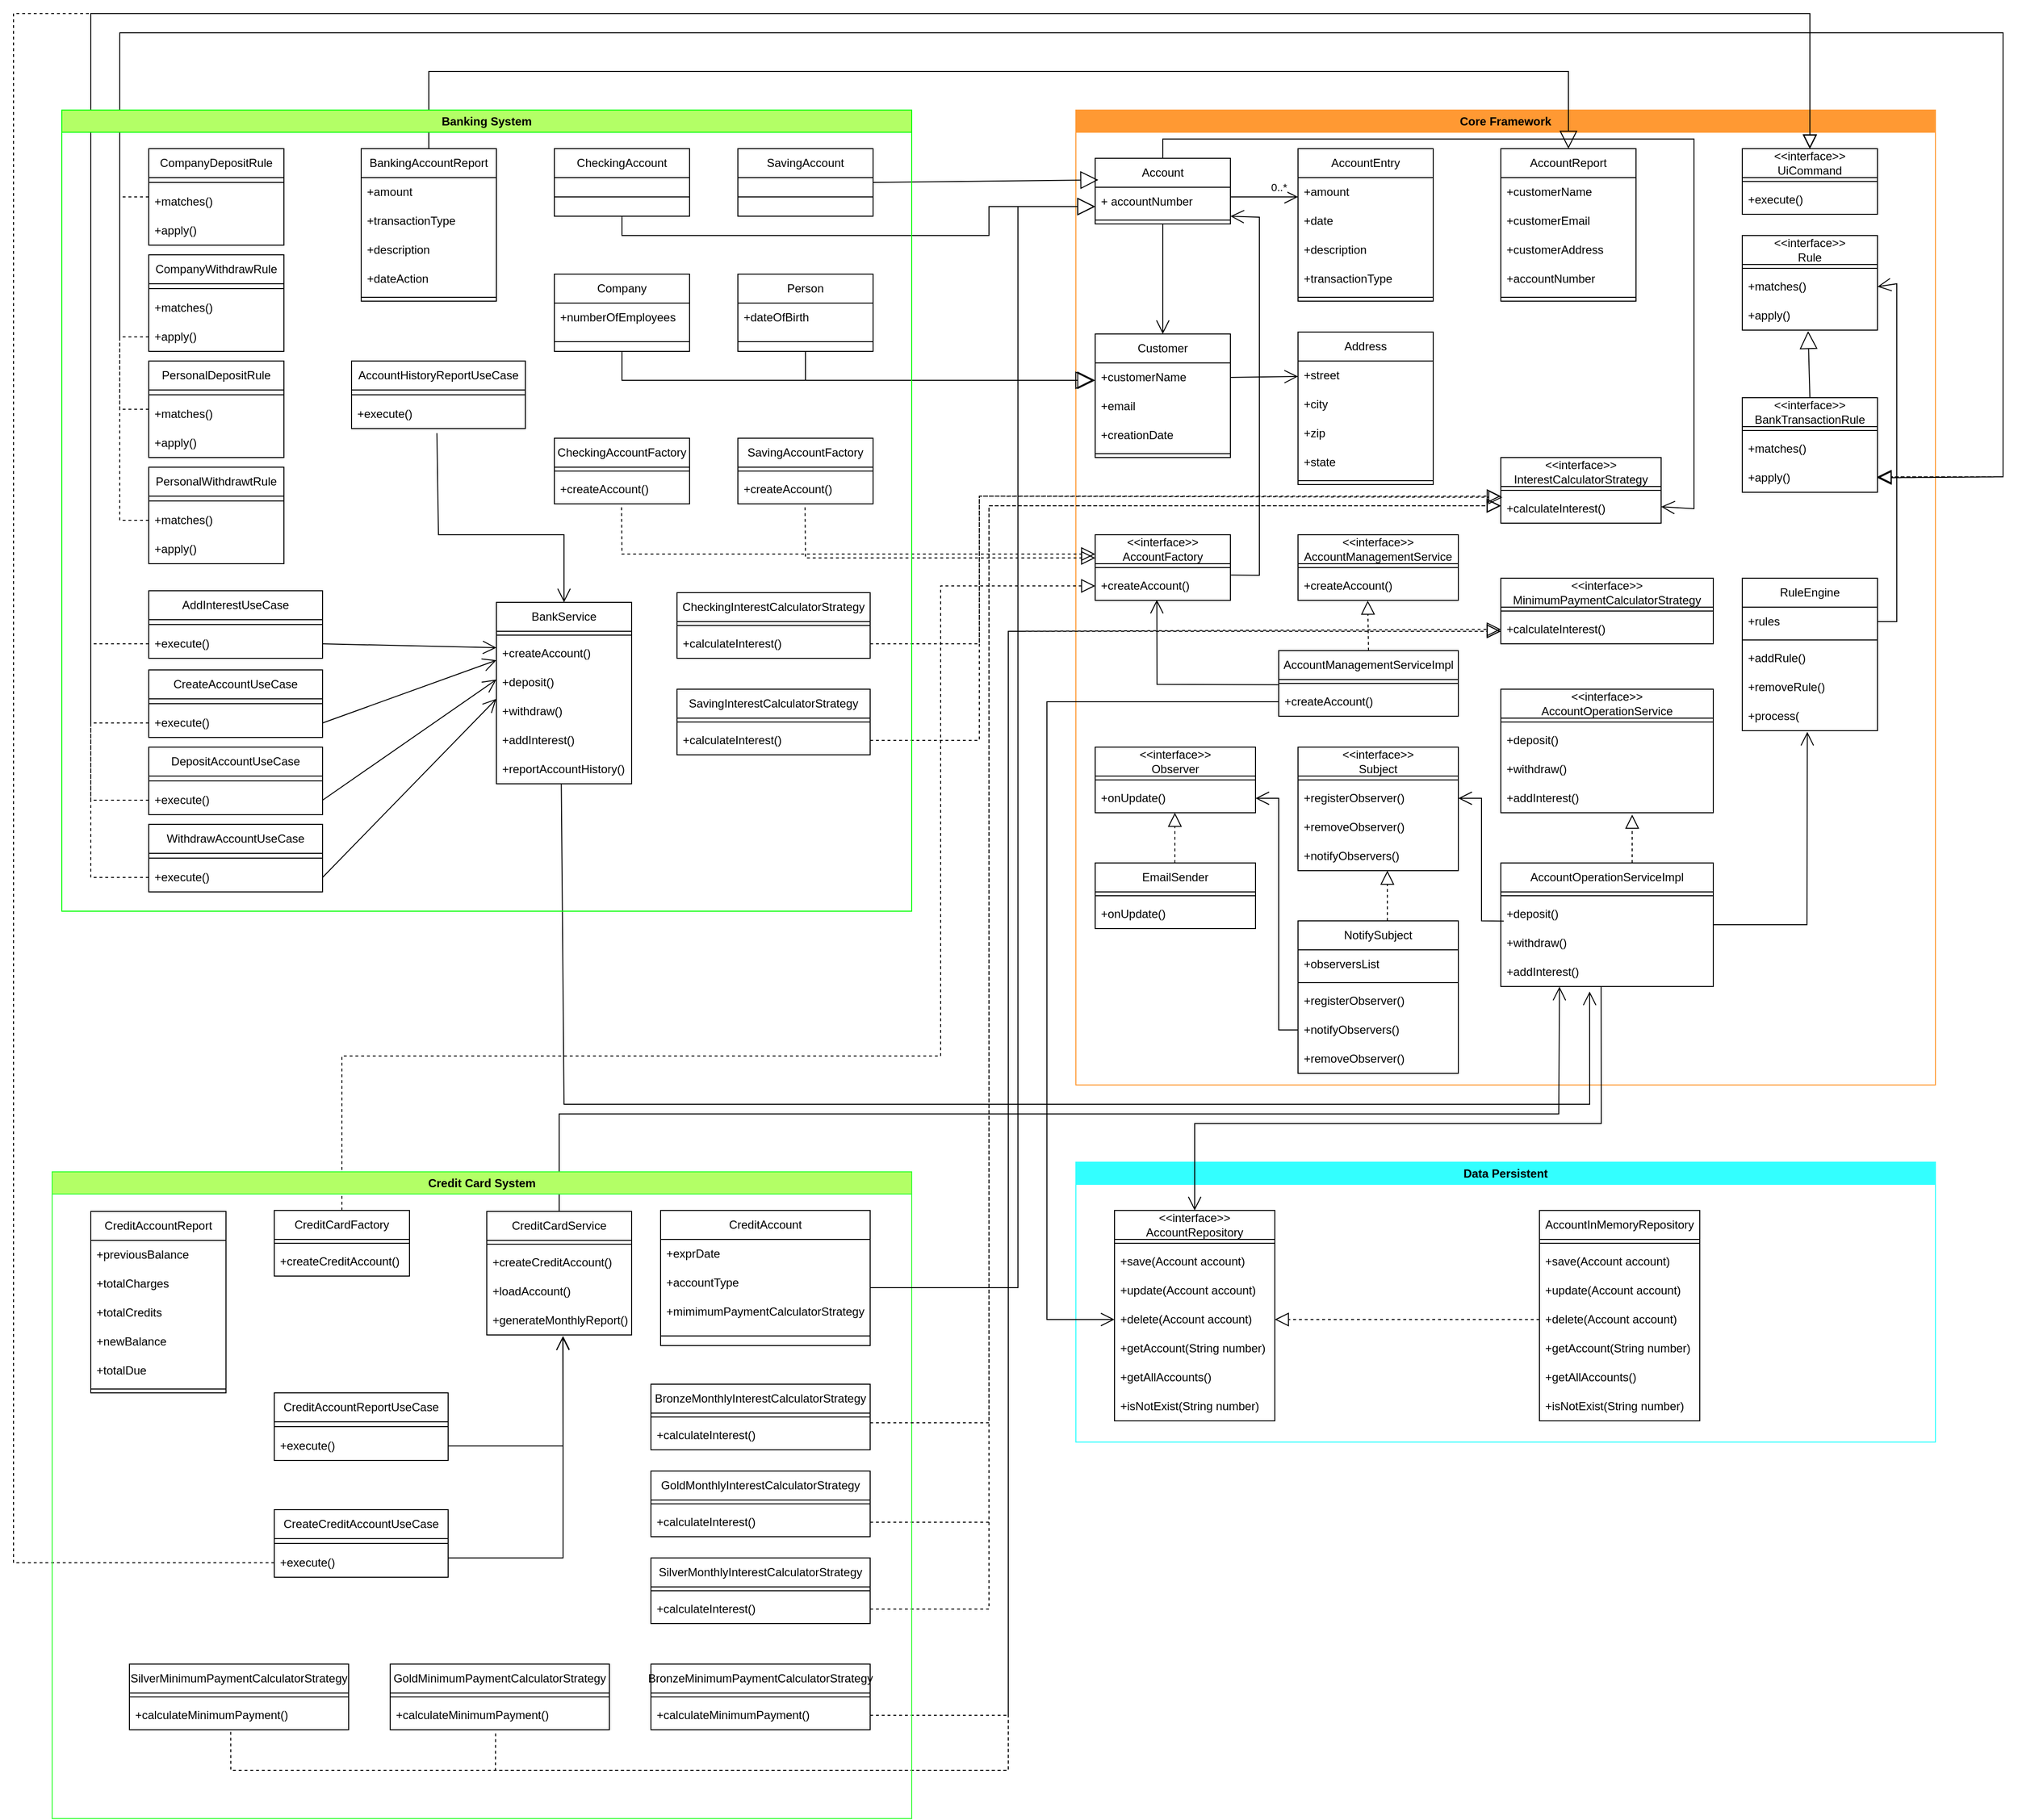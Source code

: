 <mxfile version="24.7.14">
  <diagram id="C5RBs43oDa-KdzZeNtuy" name="Page-1">
    <mxGraphModel dx="2896" dy="1702" grid="1" gridSize="10" guides="1" tooltips="1" connect="1" arrows="1" fold="1" page="1" pageScale="1" pageWidth="827" pageHeight="1169" math="0" shadow="0">
      <root>
        <mxCell id="WIyWlLk6GJQsqaUBKTNV-0" />
        <mxCell id="WIyWlLk6GJQsqaUBKTNV-1" parent="WIyWlLk6GJQsqaUBKTNV-0" />
        <mxCell id="5_OHL3jlzMaZgzvaST_B-0" value="Core Framework" style="swimlane;whiteSpace=wrap;html=1;movable=1;resizable=1;rotatable=1;deletable=1;editable=1;locked=0;connectable=1;fillColor=#FF9933;strokeColor=#FF9933;shadow=0;" vertex="1" parent="WIyWlLk6GJQsqaUBKTNV-1">
          <mxGeometry x="-100" y="100" width="890" height="1010" as="geometry" />
        </mxCell>
        <mxCell id="5_OHL3jlzMaZgzvaST_B-3" value="Account" style="swimlane;fontStyle=0;childLayout=stackLayout;horizontal=1;startSize=30;horizontalStack=0;resizeParent=1;resizeParentMax=0;resizeLast=0;collapsible=1;marginBottom=0;whiteSpace=wrap;html=1;" vertex="1" parent="5_OHL3jlzMaZgzvaST_B-0">
          <mxGeometry x="20" y="50" width="140" height="68" as="geometry" />
        </mxCell>
        <mxCell id="5_OHL3jlzMaZgzvaST_B-4" value="+ accountNumber" style="text;strokeColor=none;fillColor=none;align=left;verticalAlign=middle;spacingLeft=4;spacingRight=4;overflow=hidden;points=[[0,0.5],[1,0.5]];portConstraint=eastwest;rotatable=0;whiteSpace=wrap;html=1;" vertex="1" parent="5_OHL3jlzMaZgzvaST_B-3">
          <mxGeometry y="30" width="140" height="30" as="geometry" />
        </mxCell>
        <mxCell id="5_OHL3jlzMaZgzvaST_B-35" value="" style="line;strokeWidth=1;fillColor=none;align=left;verticalAlign=middle;spacingTop=-1;spacingLeft=3;spacingRight=3;rotatable=0;labelPosition=right;points=[];portConstraint=eastwest;strokeColor=inherit;" vertex="1" parent="5_OHL3jlzMaZgzvaST_B-3">
          <mxGeometry y="60" width="140" height="8" as="geometry" />
        </mxCell>
        <mxCell id="5_OHL3jlzMaZgzvaST_B-7" value="Customer" style="swimlane;fontStyle=0;childLayout=stackLayout;horizontal=1;startSize=30;horizontalStack=0;resizeParent=1;resizeParentMax=0;resizeLast=0;collapsible=1;marginBottom=0;whiteSpace=wrap;html=1;" vertex="1" parent="5_OHL3jlzMaZgzvaST_B-0">
          <mxGeometry x="20" y="232" width="140" height="128" as="geometry" />
        </mxCell>
        <mxCell id="5_OHL3jlzMaZgzvaST_B-8" value="+customerName" style="text;strokeColor=none;fillColor=none;align=left;verticalAlign=middle;spacingLeft=4;spacingRight=4;overflow=hidden;points=[[0,0.5],[1,0.5]];portConstraint=eastwest;rotatable=0;whiteSpace=wrap;html=1;" vertex="1" parent="5_OHL3jlzMaZgzvaST_B-7">
          <mxGeometry y="30" width="140" height="30" as="geometry" />
        </mxCell>
        <mxCell id="5_OHL3jlzMaZgzvaST_B-10" value="+email" style="text;strokeColor=none;fillColor=none;align=left;verticalAlign=middle;spacingLeft=4;spacingRight=4;overflow=hidden;points=[[0,0.5],[1,0.5]];portConstraint=eastwest;rotatable=0;whiteSpace=wrap;html=1;" vertex="1" parent="5_OHL3jlzMaZgzvaST_B-7">
          <mxGeometry y="60" width="140" height="30" as="geometry" />
        </mxCell>
        <mxCell id="5_OHL3jlzMaZgzvaST_B-9" value="+creationDate" style="text;strokeColor=none;fillColor=none;align=left;verticalAlign=middle;spacingLeft=4;spacingRight=4;overflow=hidden;points=[[0,0.5],[1,0.5]];portConstraint=eastwest;rotatable=0;whiteSpace=wrap;html=1;" vertex="1" parent="5_OHL3jlzMaZgzvaST_B-7">
          <mxGeometry y="90" width="140" height="30" as="geometry" />
        </mxCell>
        <mxCell id="5_OHL3jlzMaZgzvaST_B-38" value="" style="line;strokeWidth=1;fillColor=none;align=left;verticalAlign=middle;spacingTop=-1;spacingLeft=3;spacingRight=3;rotatable=0;labelPosition=right;points=[];portConstraint=eastwest;strokeColor=inherit;" vertex="1" parent="5_OHL3jlzMaZgzvaST_B-7">
          <mxGeometry y="120" width="140" height="8" as="geometry" />
        </mxCell>
        <mxCell id="5_OHL3jlzMaZgzvaST_B-11" value="Address" style="swimlane;fontStyle=0;childLayout=stackLayout;horizontal=1;startSize=30;horizontalStack=0;resizeParent=1;resizeParentMax=0;resizeLast=0;collapsible=1;marginBottom=0;whiteSpace=wrap;html=1;" vertex="1" parent="5_OHL3jlzMaZgzvaST_B-0">
          <mxGeometry x="230" y="230" width="140" height="158" as="geometry" />
        </mxCell>
        <mxCell id="5_OHL3jlzMaZgzvaST_B-12" value="+street" style="text;strokeColor=none;fillColor=none;align=left;verticalAlign=middle;spacingLeft=4;spacingRight=4;overflow=hidden;points=[[0,0.5],[1,0.5]];portConstraint=eastwest;rotatable=0;whiteSpace=wrap;html=1;" vertex="1" parent="5_OHL3jlzMaZgzvaST_B-11">
          <mxGeometry y="30" width="140" height="30" as="geometry" />
        </mxCell>
        <mxCell id="5_OHL3jlzMaZgzvaST_B-13" value="+city" style="text;strokeColor=none;fillColor=none;align=left;verticalAlign=middle;spacingLeft=4;spacingRight=4;overflow=hidden;points=[[0,0.5],[1,0.5]];portConstraint=eastwest;rotatable=0;whiteSpace=wrap;html=1;" vertex="1" parent="5_OHL3jlzMaZgzvaST_B-11">
          <mxGeometry y="60" width="140" height="30" as="geometry" />
        </mxCell>
        <mxCell id="5_OHL3jlzMaZgzvaST_B-15" value="+zip" style="text;strokeColor=none;fillColor=none;align=left;verticalAlign=middle;spacingLeft=4;spacingRight=4;overflow=hidden;points=[[0,0.5],[1,0.5]];portConstraint=eastwest;rotatable=0;whiteSpace=wrap;html=1;" vertex="1" parent="5_OHL3jlzMaZgzvaST_B-11">
          <mxGeometry y="90" width="140" height="30" as="geometry" />
        </mxCell>
        <mxCell id="5_OHL3jlzMaZgzvaST_B-14" value="+state" style="text;strokeColor=none;fillColor=none;align=left;verticalAlign=middle;spacingLeft=4;spacingRight=4;overflow=hidden;points=[[0,0.5],[1,0.5]];portConstraint=eastwest;rotatable=0;whiteSpace=wrap;html=1;" vertex="1" parent="5_OHL3jlzMaZgzvaST_B-11">
          <mxGeometry y="120" width="140" height="30" as="geometry" />
        </mxCell>
        <mxCell id="5_OHL3jlzMaZgzvaST_B-39" value="" style="line;strokeWidth=1;fillColor=none;align=left;verticalAlign=middle;spacingTop=-1;spacingLeft=3;spacingRight=3;rotatable=0;labelPosition=right;points=[];portConstraint=eastwest;strokeColor=inherit;" vertex="1" parent="5_OHL3jlzMaZgzvaST_B-11">
          <mxGeometry y="150" width="140" height="8" as="geometry" />
        </mxCell>
        <mxCell id="5_OHL3jlzMaZgzvaST_B-16" value="AccountEntry" style="swimlane;fontStyle=0;childLayout=stackLayout;horizontal=1;startSize=30;horizontalStack=0;resizeParent=1;resizeParentMax=0;resizeLast=0;collapsible=1;marginBottom=0;whiteSpace=wrap;html=1;" vertex="1" parent="5_OHL3jlzMaZgzvaST_B-0">
          <mxGeometry x="230" y="40" width="140" height="158" as="geometry" />
        </mxCell>
        <mxCell id="5_OHL3jlzMaZgzvaST_B-17" value="+amount" style="text;strokeColor=none;fillColor=none;align=left;verticalAlign=middle;spacingLeft=4;spacingRight=4;overflow=hidden;points=[[0,0.5],[1,0.5]];portConstraint=eastwest;rotatable=0;whiteSpace=wrap;html=1;" vertex="1" parent="5_OHL3jlzMaZgzvaST_B-16">
          <mxGeometry y="30" width="140" height="30" as="geometry" />
        </mxCell>
        <mxCell id="5_OHL3jlzMaZgzvaST_B-18" value="+date" style="text;strokeColor=none;fillColor=none;align=left;verticalAlign=middle;spacingLeft=4;spacingRight=4;overflow=hidden;points=[[0,0.5],[1,0.5]];portConstraint=eastwest;rotatable=0;whiteSpace=wrap;html=1;" vertex="1" parent="5_OHL3jlzMaZgzvaST_B-16">
          <mxGeometry y="60" width="140" height="30" as="geometry" />
        </mxCell>
        <mxCell id="5_OHL3jlzMaZgzvaST_B-19" value="+description" style="text;strokeColor=none;fillColor=none;align=left;verticalAlign=middle;spacingLeft=4;spacingRight=4;overflow=hidden;points=[[0,0.5],[1,0.5]];portConstraint=eastwest;rotatable=0;whiteSpace=wrap;html=1;" vertex="1" parent="5_OHL3jlzMaZgzvaST_B-16">
          <mxGeometry y="90" width="140" height="30" as="geometry" />
        </mxCell>
        <mxCell id="5_OHL3jlzMaZgzvaST_B-20" value="+transactionType" style="text;strokeColor=none;fillColor=none;align=left;verticalAlign=middle;spacingLeft=4;spacingRight=4;overflow=hidden;points=[[0,0.5],[1,0.5]];portConstraint=eastwest;rotatable=0;whiteSpace=wrap;html=1;" vertex="1" parent="5_OHL3jlzMaZgzvaST_B-16">
          <mxGeometry y="120" width="140" height="30" as="geometry" />
        </mxCell>
        <mxCell id="5_OHL3jlzMaZgzvaST_B-36" value="" style="line;strokeWidth=1;fillColor=none;align=left;verticalAlign=middle;spacingTop=-1;spacingLeft=3;spacingRight=3;rotatable=0;labelPosition=right;points=[];portConstraint=eastwest;strokeColor=inherit;" vertex="1" parent="5_OHL3jlzMaZgzvaST_B-16">
          <mxGeometry y="150" width="140" height="8" as="geometry" />
        </mxCell>
        <mxCell id="5_OHL3jlzMaZgzvaST_B-21" value="AccountReport" style="swimlane;fontStyle=0;childLayout=stackLayout;horizontal=1;startSize=30;horizontalStack=0;resizeParent=1;resizeParentMax=0;resizeLast=0;collapsible=1;marginBottom=0;whiteSpace=wrap;html=1;" vertex="1" parent="5_OHL3jlzMaZgzvaST_B-0">
          <mxGeometry x="440" y="40" width="140" height="158" as="geometry" />
        </mxCell>
        <mxCell id="5_OHL3jlzMaZgzvaST_B-22" value="+customerName" style="text;strokeColor=none;fillColor=none;align=left;verticalAlign=middle;spacingLeft=4;spacingRight=4;overflow=hidden;points=[[0,0.5],[1,0.5]];portConstraint=eastwest;rotatable=0;whiteSpace=wrap;html=1;" vertex="1" parent="5_OHL3jlzMaZgzvaST_B-21">
          <mxGeometry y="30" width="140" height="30" as="geometry" />
        </mxCell>
        <mxCell id="5_OHL3jlzMaZgzvaST_B-23" value="+customerEmail" style="text;strokeColor=none;fillColor=none;align=left;verticalAlign=middle;spacingLeft=4;spacingRight=4;overflow=hidden;points=[[0,0.5],[1,0.5]];portConstraint=eastwest;rotatable=0;whiteSpace=wrap;html=1;" vertex="1" parent="5_OHL3jlzMaZgzvaST_B-21">
          <mxGeometry y="60" width="140" height="30" as="geometry" />
        </mxCell>
        <mxCell id="5_OHL3jlzMaZgzvaST_B-24" value="+customerAddress" style="text;strokeColor=none;fillColor=none;align=left;verticalAlign=middle;spacingLeft=4;spacingRight=4;overflow=hidden;points=[[0,0.5],[1,0.5]];portConstraint=eastwest;rotatable=0;whiteSpace=wrap;html=1;" vertex="1" parent="5_OHL3jlzMaZgzvaST_B-21">
          <mxGeometry y="90" width="140" height="30" as="geometry" />
        </mxCell>
        <mxCell id="5_OHL3jlzMaZgzvaST_B-25" value="+accountNumber" style="text;strokeColor=none;fillColor=none;align=left;verticalAlign=middle;spacingLeft=4;spacingRight=4;overflow=hidden;points=[[0,0.5],[1,0.5]];portConstraint=eastwest;rotatable=0;whiteSpace=wrap;html=1;" vertex="1" parent="5_OHL3jlzMaZgzvaST_B-21">
          <mxGeometry y="120" width="140" height="30" as="geometry" />
        </mxCell>
        <mxCell id="5_OHL3jlzMaZgzvaST_B-37" value="" style="line;strokeWidth=1;fillColor=none;align=left;verticalAlign=middle;spacingTop=-1;spacingLeft=3;spacingRight=3;rotatable=0;labelPosition=right;points=[];portConstraint=eastwest;strokeColor=inherit;" vertex="1" parent="5_OHL3jlzMaZgzvaST_B-21">
          <mxGeometry y="150" width="140" height="8" as="geometry" />
        </mxCell>
        <mxCell id="5_OHL3jlzMaZgzvaST_B-26" value="&lt;div&gt;&amp;lt;&amp;lt;interface&amp;gt;&amp;gt;&lt;/div&gt;UiCommand" style="swimlane;fontStyle=0;childLayout=stackLayout;horizontal=1;startSize=30;horizontalStack=0;resizeParent=1;resizeParentMax=0;resizeLast=0;collapsible=1;marginBottom=0;whiteSpace=wrap;html=1;" vertex="1" parent="5_OHL3jlzMaZgzvaST_B-0">
          <mxGeometry x="690" y="40" width="140" height="68" as="geometry" />
        </mxCell>
        <mxCell id="5_OHL3jlzMaZgzvaST_B-40" value="" style="line;strokeWidth=1;fillColor=none;align=left;verticalAlign=middle;spacingTop=-1;spacingLeft=3;spacingRight=3;rotatable=0;labelPosition=right;points=[];portConstraint=eastwest;strokeColor=inherit;" vertex="1" parent="5_OHL3jlzMaZgzvaST_B-26">
          <mxGeometry y="30" width="140" height="8" as="geometry" />
        </mxCell>
        <mxCell id="5_OHL3jlzMaZgzvaST_B-41" value="+execute()" style="text;strokeColor=none;fillColor=none;align=left;verticalAlign=middle;spacingLeft=4;spacingRight=4;overflow=hidden;points=[[0,0.5],[1,0.5]];portConstraint=eastwest;rotatable=0;whiteSpace=wrap;html=1;" vertex="1" parent="5_OHL3jlzMaZgzvaST_B-26">
          <mxGeometry y="38" width="140" height="30" as="geometry" />
        </mxCell>
        <mxCell id="5_OHL3jlzMaZgzvaST_B-43" value="&lt;div&gt;&amp;lt;&amp;lt;interface&amp;gt;&amp;gt;&lt;/div&gt;&lt;div&gt;AccountFactory&lt;/div&gt;" style="swimlane;fontStyle=0;childLayout=stackLayout;horizontal=1;startSize=30;horizontalStack=0;resizeParent=1;resizeParentMax=0;resizeLast=0;collapsible=1;marginBottom=0;whiteSpace=wrap;html=1;" vertex="1" parent="5_OHL3jlzMaZgzvaST_B-0">
          <mxGeometry x="20" y="440" width="140" height="68" as="geometry" />
        </mxCell>
        <mxCell id="5_OHL3jlzMaZgzvaST_B-44" value="" style="line;strokeWidth=1;fillColor=none;align=left;verticalAlign=middle;spacingTop=-1;spacingLeft=3;spacingRight=3;rotatable=0;labelPosition=right;points=[];portConstraint=eastwest;strokeColor=inherit;" vertex="1" parent="5_OHL3jlzMaZgzvaST_B-43">
          <mxGeometry y="30" width="140" height="8" as="geometry" />
        </mxCell>
        <mxCell id="5_OHL3jlzMaZgzvaST_B-45" value="+createAccount()" style="text;strokeColor=none;fillColor=none;align=left;verticalAlign=middle;spacingLeft=4;spacingRight=4;overflow=hidden;points=[[0,0.5],[1,0.5]];portConstraint=eastwest;rotatable=0;whiteSpace=wrap;html=1;" vertex="1" parent="5_OHL3jlzMaZgzvaST_B-43">
          <mxGeometry y="38" width="140" height="30" as="geometry" />
        </mxCell>
        <mxCell id="5_OHL3jlzMaZgzvaST_B-46" value="&lt;div&gt;&amp;lt;&amp;lt;interface&amp;gt;&amp;gt;&lt;/div&gt;&lt;div&gt;AccountManagementService&lt;/div&gt;" style="swimlane;fontStyle=0;childLayout=stackLayout;horizontal=1;startSize=30;horizontalStack=0;resizeParent=1;resizeParentMax=0;resizeLast=0;collapsible=1;marginBottom=0;whiteSpace=wrap;html=1;" vertex="1" parent="5_OHL3jlzMaZgzvaST_B-0">
          <mxGeometry x="230" y="440" width="166" height="68" as="geometry" />
        </mxCell>
        <mxCell id="5_OHL3jlzMaZgzvaST_B-47" value="" style="line;strokeWidth=1;fillColor=none;align=left;verticalAlign=middle;spacingTop=-1;spacingLeft=3;spacingRight=3;rotatable=0;labelPosition=right;points=[];portConstraint=eastwest;strokeColor=inherit;" vertex="1" parent="5_OHL3jlzMaZgzvaST_B-46">
          <mxGeometry y="30" width="166" height="8" as="geometry" />
        </mxCell>
        <mxCell id="5_OHL3jlzMaZgzvaST_B-48" value="+createAccount()" style="text;strokeColor=none;fillColor=none;align=left;verticalAlign=middle;spacingLeft=4;spacingRight=4;overflow=hidden;points=[[0,0.5],[1,0.5]];portConstraint=eastwest;rotatable=0;whiteSpace=wrap;html=1;" vertex="1" parent="5_OHL3jlzMaZgzvaST_B-46">
          <mxGeometry y="38" width="166" height="30" as="geometry" />
        </mxCell>
        <mxCell id="5_OHL3jlzMaZgzvaST_B-49" value="&lt;div&gt;&lt;span style=&quot;background-color: initial;&quot;&gt;AccountManagementServiceImpl&lt;/span&gt;&lt;br&gt;&lt;/div&gt;" style="swimlane;fontStyle=0;childLayout=stackLayout;horizontal=1;startSize=30;horizontalStack=0;resizeParent=1;resizeParentMax=0;resizeLast=0;collapsible=1;marginBottom=0;whiteSpace=wrap;html=1;" vertex="1" parent="5_OHL3jlzMaZgzvaST_B-0">
          <mxGeometry x="210" y="560" width="186" height="68" as="geometry" />
        </mxCell>
        <mxCell id="5_OHL3jlzMaZgzvaST_B-50" value="" style="line;strokeWidth=1;fillColor=none;align=left;verticalAlign=middle;spacingTop=-1;spacingLeft=3;spacingRight=3;rotatable=0;labelPosition=right;points=[];portConstraint=eastwest;strokeColor=inherit;" vertex="1" parent="5_OHL3jlzMaZgzvaST_B-49">
          <mxGeometry y="30" width="186" height="8" as="geometry" />
        </mxCell>
        <mxCell id="5_OHL3jlzMaZgzvaST_B-51" value="+createAccount()" style="text;strokeColor=none;fillColor=none;align=left;verticalAlign=middle;spacingLeft=4;spacingRight=4;overflow=hidden;points=[[0,0.5],[1,0.5]];portConstraint=eastwest;rotatable=0;whiteSpace=wrap;html=1;" vertex="1" parent="5_OHL3jlzMaZgzvaST_B-49">
          <mxGeometry y="38" width="186" height="30" as="geometry" />
        </mxCell>
        <mxCell id="5_OHL3jlzMaZgzvaST_B-52" value="&lt;div&gt;&amp;lt;&amp;lt;interface&amp;gt;&amp;gt;&lt;/div&gt;&lt;div&gt;Observer&lt;/div&gt;" style="swimlane;fontStyle=0;childLayout=stackLayout;horizontal=1;startSize=30;horizontalStack=0;resizeParent=1;resizeParentMax=0;resizeLast=0;collapsible=1;marginBottom=0;whiteSpace=wrap;html=1;" vertex="1" parent="5_OHL3jlzMaZgzvaST_B-0">
          <mxGeometry x="20" y="660" width="166" height="68" as="geometry" />
        </mxCell>
        <mxCell id="5_OHL3jlzMaZgzvaST_B-53" value="" style="line;strokeWidth=1;fillColor=none;align=left;verticalAlign=middle;spacingTop=-1;spacingLeft=3;spacingRight=3;rotatable=0;labelPosition=right;points=[];portConstraint=eastwest;strokeColor=inherit;" vertex="1" parent="5_OHL3jlzMaZgzvaST_B-52">
          <mxGeometry y="30" width="166" height="8" as="geometry" />
        </mxCell>
        <mxCell id="5_OHL3jlzMaZgzvaST_B-54" value="+onUpdate()" style="text;strokeColor=none;fillColor=none;align=left;verticalAlign=middle;spacingLeft=4;spacingRight=4;overflow=hidden;points=[[0,0.5],[1,0.5]];portConstraint=eastwest;rotatable=0;whiteSpace=wrap;html=1;" vertex="1" parent="5_OHL3jlzMaZgzvaST_B-52">
          <mxGeometry y="38" width="166" height="30" as="geometry" />
        </mxCell>
        <mxCell id="5_OHL3jlzMaZgzvaST_B-55" value="&lt;div&gt;EmailSender&lt;/div&gt;" style="swimlane;fontStyle=0;childLayout=stackLayout;horizontal=1;startSize=30;horizontalStack=0;resizeParent=1;resizeParentMax=0;resizeLast=0;collapsible=1;marginBottom=0;whiteSpace=wrap;html=1;" vertex="1" parent="5_OHL3jlzMaZgzvaST_B-0">
          <mxGeometry x="20" y="780" width="166" height="68" as="geometry" />
        </mxCell>
        <mxCell id="5_OHL3jlzMaZgzvaST_B-56" value="" style="line;strokeWidth=1;fillColor=none;align=left;verticalAlign=middle;spacingTop=-1;spacingLeft=3;spacingRight=3;rotatable=0;labelPosition=right;points=[];portConstraint=eastwest;strokeColor=inherit;" vertex="1" parent="5_OHL3jlzMaZgzvaST_B-55">
          <mxGeometry y="30" width="166" height="8" as="geometry" />
        </mxCell>
        <mxCell id="5_OHL3jlzMaZgzvaST_B-57" value="+onUpdate()" style="text;strokeColor=none;fillColor=none;align=left;verticalAlign=middle;spacingLeft=4;spacingRight=4;overflow=hidden;points=[[0,0.5],[1,0.5]];portConstraint=eastwest;rotatable=0;whiteSpace=wrap;html=1;" vertex="1" parent="5_OHL3jlzMaZgzvaST_B-55">
          <mxGeometry y="38" width="166" height="30" as="geometry" />
        </mxCell>
        <mxCell id="5_OHL3jlzMaZgzvaST_B-58" value="&lt;div&gt;&amp;lt;&amp;lt;interface&amp;gt;&amp;gt;&lt;/div&gt;&lt;div&gt;Subject&lt;/div&gt;" style="swimlane;fontStyle=0;childLayout=stackLayout;horizontal=1;startSize=30;horizontalStack=0;resizeParent=1;resizeParentMax=0;resizeLast=0;collapsible=1;marginBottom=0;whiteSpace=wrap;html=1;" vertex="1" parent="5_OHL3jlzMaZgzvaST_B-0">
          <mxGeometry x="230" y="660" width="166" height="128" as="geometry" />
        </mxCell>
        <mxCell id="5_OHL3jlzMaZgzvaST_B-59" value="" style="line;strokeWidth=1;fillColor=none;align=left;verticalAlign=middle;spacingTop=-1;spacingLeft=3;spacingRight=3;rotatable=0;labelPosition=right;points=[];portConstraint=eastwest;strokeColor=inherit;" vertex="1" parent="5_OHL3jlzMaZgzvaST_B-58">
          <mxGeometry y="30" width="166" height="8" as="geometry" />
        </mxCell>
        <mxCell id="5_OHL3jlzMaZgzvaST_B-60" value="&lt;div&gt;+registerObserver()&lt;/div&gt;" style="text;strokeColor=none;fillColor=none;align=left;verticalAlign=middle;spacingLeft=4;spacingRight=4;overflow=hidden;points=[[0,0.5],[1,0.5]];portConstraint=eastwest;rotatable=0;whiteSpace=wrap;html=1;" vertex="1" parent="5_OHL3jlzMaZgzvaST_B-58">
          <mxGeometry y="38" width="166" height="30" as="geometry" />
        </mxCell>
        <mxCell id="5_OHL3jlzMaZgzvaST_B-61" value="&lt;div&gt;+removeObserver()&lt;/div&gt;" style="text;strokeColor=none;fillColor=none;align=left;verticalAlign=middle;spacingLeft=4;spacingRight=4;overflow=hidden;points=[[0,0.5],[1,0.5]];portConstraint=eastwest;rotatable=0;whiteSpace=wrap;html=1;" vertex="1" parent="5_OHL3jlzMaZgzvaST_B-58">
          <mxGeometry y="68" width="166" height="30" as="geometry" />
        </mxCell>
        <mxCell id="5_OHL3jlzMaZgzvaST_B-62" value="&lt;div&gt;+notifyObservers()&lt;/div&gt;" style="text;strokeColor=none;fillColor=none;align=left;verticalAlign=middle;spacingLeft=4;spacingRight=4;overflow=hidden;points=[[0,0.5],[1,0.5]];portConstraint=eastwest;rotatable=0;whiteSpace=wrap;html=1;" vertex="1" parent="5_OHL3jlzMaZgzvaST_B-58">
          <mxGeometry y="98" width="166" height="30" as="geometry" />
        </mxCell>
        <mxCell id="5_OHL3jlzMaZgzvaST_B-63" value="&lt;div&gt;NotifySubject&lt;/div&gt;" style="swimlane;fontStyle=0;childLayout=stackLayout;horizontal=1;startSize=30;horizontalStack=0;resizeParent=1;resizeParentMax=0;resizeLast=0;collapsible=1;marginBottom=0;whiteSpace=wrap;html=1;" vertex="1" parent="5_OHL3jlzMaZgzvaST_B-0">
          <mxGeometry x="230" y="840" width="166" height="158" as="geometry" />
        </mxCell>
        <mxCell id="5_OHL3jlzMaZgzvaST_B-119" value="&lt;div&gt;+observersList&lt;/div&gt;" style="text;strokeColor=none;fillColor=none;align=left;verticalAlign=middle;spacingLeft=4;spacingRight=4;overflow=hidden;points=[[0,0.5],[1,0.5]];portConstraint=eastwest;rotatable=0;whiteSpace=wrap;html=1;" vertex="1" parent="5_OHL3jlzMaZgzvaST_B-63">
          <mxGeometry y="30" width="166" height="30" as="geometry" />
        </mxCell>
        <mxCell id="5_OHL3jlzMaZgzvaST_B-64" value="" style="line;strokeWidth=1;fillColor=none;align=left;verticalAlign=middle;spacingTop=-1;spacingLeft=3;spacingRight=3;rotatable=0;labelPosition=right;points=[];portConstraint=eastwest;strokeColor=inherit;" vertex="1" parent="5_OHL3jlzMaZgzvaST_B-63">
          <mxGeometry y="60" width="166" height="8" as="geometry" />
        </mxCell>
        <mxCell id="5_OHL3jlzMaZgzvaST_B-66" value="&lt;div&gt;+registerObserver()&lt;/div&gt;" style="text;strokeColor=none;fillColor=none;align=left;verticalAlign=middle;spacingLeft=4;spacingRight=4;overflow=hidden;points=[[0,0.5],[1,0.5]];portConstraint=eastwest;rotatable=0;whiteSpace=wrap;html=1;" vertex="1" parent="5_OHL3jlzMaZgzvaST_B-63">
          <mxGeometry y="68" width="166" height="30" as="geometry" />
        </mxCell>
        <mxCell id="5_OHL3jlzMaZgzvaST_B-68" value="&lt;div&gt;+notifyObservers()&lt;/div&gt;" style="text;strokeColor=none;fillColor=none;align=left;verticalAlign=middle;spacingLeft=4;spacingRight=4;overflow=hidden;points=[[0,0.5],[1,0.5]];portConstraint=eastwest;rotatable=0;whiteSpace=wrap;html=1;" vertex="1" parent="5_OHL3jlzMaZgzvaST_B-63">
          <mxGeometry y="98" width="166" height="30" as="geometry" />
        </mxCell>
        <mxCell id="5_OHL3jlzMaZgzvaST_B-67" value="&lt;div&gt;+removeObserver()&lt;/div&gt;" style="text;strokeColor=none;fillColor=none;align=left;verticalAlign=middle;spacingLeft=4;spacingRight=4;overflow=hidden;points=[[0,0.5],[1,0.5]];portConstraint=eastwest;rotatable=0;whiteSpace=wrap;html=1;" vertex="1" parent="5_OHL3jlzMaZgzvaST_B-63">
          <mxGeometry y="128" width="166" height="30" as="geometry" />
        </mxCell>
        <mxCell id="5_OHL3jlzMaZgzvaST_B-69" value="&lt;div&gt;&amp;lt;&amp;lt;interface&amp;gt;&amp;gt;&lt;/div&gt;&lt;div&gt;InterestCalculatorStrategy&lt;/div&gt;" style="swimlane;fontStyle=0;childLayout=stackLayout;horizontal=1;startSize=30;horizontalStack=0;resizeParent=1;resizeParentMax=0;resizeLast=0;collapsible=1;marginBottom=0;whiteSpace=wrap;html=1;" vertex="1" parent="5_OHL3jlzMaZgzvaST_B-0">
          <mxGeometry x="440" y="360" width="166" height="68" as="geometry" />
        </mxCell>
        <mxCell id="5_OHL3jlzMaZgzvaST_B-70" value="" style="line;strokeWidth=1;fillColor=none;align=left;verticalAlign=middle;spacingTop=-1;spacingLeft=3;spacingRight=3;rotatable=0;labelPosition=right;points=[];portConstraint=eastwest;strokeColor=inherit;" vertex="1" parent="5_OHL3jlzMaZgzvaST_B-69">
          <mxGeometry y="30" width="166" height="8" as="geometry" />
        </mxCell>
        <mxCell id="5_OHL3jlzMaZgzvaST_B-71" value="&lt;div&gt;+calculateInterest()&lt;/div&gt;" style="text;strokeColor=none;fillColor=none;align=left;verticalAlign=middle;spacingLeft=4;spacingRight=4;overflow=hidden;points=[[0,0.5],[1,0.5]];portConstraint=eastwest;rotatable=0;whiteSpace=wrap;html=1;" vertex="1" parent="5_OHL3jlzMaZgzvaST_B-69">
          <mxGeometry y="38" width="166" height="30" as="geometry" />
        </mxCell>
        <mxCell id="5_OHL3jlzMaZgzvaST_B-74" value="&lt;div&gt;&amp;lt;&amp;lt;interface&amp;gt;&amp;gt;&lt;/div&gt;&lt;div&gt;MinimumPaymentCalculatorStrategy&lt;/div&gt;" style="swimlane;fontStyle=0;childLayout=stackLayout;horizontal=1;startSize=30;horizontalStack=0;resizeParent=1;resizeParentMax=0;resizeLast=0;collapsible=1;marginBottom=0;whiteSpace=wrap;html=1;" vertex="1" parent="5_OHL3jlzMaZgzvaST_B-0">
          <mxGeometry x="440" y="485" width="220" height="68" as="geometry" />
        </mxCell>
        <mxCell id="5_OHL3jlzMaZgzvaST_B-75" value="" style="line;strokeWidth=1;fillColor=none;align=left;verticalAlign=middle;spacingTop=-1;spacingLeft=3;spacingRight=3;rotatable=0;labelPosition=right;points=[];portConstraint=eastwest;strokeColor=inherit;" vertex="1" parent="5_OHL3jlzMaZgzvaST_B-74">
          <mxGeometry y="30" width="220" height="8" as="geometry" />
        </mxCell>
        <mxCell id="5_OHL3jlzMaZgzvaST_B-76" value="&lt;div&gt;+calculateInterest()&lt;/div&gt;" style="text;strokeColor=none;fillColor=none;align=left;verticalAlign=middle;spacingLeft=4;spacingRight=4;overflow=hidden;points=[[0,0.5],[1,0.5]];portConstraint=eastwest;rotatable=0;whiteSpace=wrap;html=1;" vertex="1" parent="5_OHL3jlzMaZgzvaST_B-74">
          <mxGeometry y="38" width="220" height="30" as="geometry" />
        </mxCell>
        <mxCell id="5_OHL3jlzMaZgzvaST_B-77" value="&lt;div&gt;&amp;lt;&amp;lt;interface&amp;gt;&amp;gt;&lt;/div&gt;&lt;div&gt;AccountOperationService&lt;/div&gt;" style="swimlane;fontStyle=0;childLayout=stackLayout;horizontal=1;startSize=30;horizontalStack=0;resizeParent=1;resizeParentMax=0;resizeLast=0;collapsible=1;marginBottom=0;whiteSpace=wrap;html=1;" vertex="1" parent="5_OHL3jlzMaZgzvaST_B-0">
          <mxGeometry x="440" y="600" width="220" height="128" as="geometry" />
        </mxCell>
        <mxCell id="5_OHL3jlzMaZgzvaST_B-78" value="" style="line;strokeWidth=1;fillColor=none;align=left;verticalAlign=middle;spacingTop=-1;spacingLeft=3;spacingRight=3;rotatable=0;labelPosition=right;points=[];portConstraint=eastwest;strokeColor=inherit;" vertex="1" parent="5_OHL3jlzMaZgzvaST_B-77">
          <mxGeometry y="30" width="220" height="8" as="geometry" />
        </mxCell>
        <mxCell id="5_OHL3jlzMaZgzvaST_B-79" value="&lt;div&gt;+deposit()&lt;/div&gt;" style="text;strokeColor=none;fillColor=none;align=left;verticalAlign=middle;spacingLeft=4;spacingRight=4;overflow=hidden;points=[[0,0.5],[1,0.5]];portConstraint=eastwest;rotatable=0;whiteSpace=wrap;html=1;" vertex="1" parent="5_OHL3jlzMaZgzvaST_B-77">
          <mxGeometry y="38" width="220" height="30" as="geometry" />
        </mxCell>
        <mxCell id="5_OHL3jlzMaZgzvaST_B-80" value="&lt;div&gt;+withdraw()&lt;/div&gt;" style="text;strokeColor=none;fillColor=none;align=left;verticalAlign=middle;spacingLeft=4;spacingRight=4;overflow=hidden;points=[[0,0.5],[1,0.5]];portConstraint=eastwest;rotatable=0;whiteSpace=wrap;html=1;" vertex="1" parent="5_OHL3jlzMaZgzvaST_B-77">
          <mxGeometry y="68" width="220" height="30" as="geometry" />
        </mxCell>
        <mxCell id="5_OHL3jlzMaZgzvaST_B-81" value="&lt;div&gt;+addInterest()&lt;/div&gt;" style="text;strokeColor=none;fillColor=none;align=left;verticalAlign=middle;spacingLeft=4;spacingRight=4;overflow=hidden;points=[[0,0.5],[1,0.5]];portConstraint=eastwest;rotatable=0;whiteSpace=wrap;html=1;" vertex="1" parent="5_OHL3jlzMaZgzvaST_B-77">
          <mxGeometry y="98" width="220" height="30" as="geometry" />
        </mxCell>
        <mxCell id="5_OHL3jlzMaZgzvaST_B-82" value="" style="endArrow=open;endFill=1;endSize=12;html=1;rounded=0;" edge="1" parent="5_OHL3jlzMaZgzvaST_B-0">
          <mxGeometry width="160" relative="1" as="geometry">
            <mxPoint x="160" y="90" as="sourcePoint" />
            <mxPoint x="230" y="90" as="targetPoint" />
          </mxGeometry>
        </mxCell>
        <mxCell id="5_OHL3jlzMaZgzvaST_B-84" value="0..*" style="edgeLabel;html=1;align=center;verticalAlign=middle;resizable=0;points=[];" vertex="1" connectable="0" parent="5_OHL3jlzMaZgzvaST_B-82">
          <mxGeometry x="0.12" relative="1" as="geometry">
            <mxPoint x="11" y="-10" as="offset" />
          </mxGeometry>
        </mxCell>
        <mxCell id="5_OHL3jlzMaZgzvaST_B-85" value="" style="endArrow=open;endFill=1;endSize=12;html=1;rounded=0;exitX=0.5;exitY=1;exitDx=0;exitDy=0;entryX=0.5;entryY=0;entryDx=0;entryDy=0;" edge="1" parent="5_OHL3jlzMaZgzvaST_B-0" source="5_OHL3jlzMaZgzvaST_B-3" target="5_OHL3jlzMaZgzvaST_B-7">
          <mxGeometry width="160" relative="1" as="geometry">
            <mxPoint x="170" y="100" as="sourcePoint" />
            <mxPoint x="240" y="100" as="targetPoint" />
          </mxGeometry>
        </mxCell>
        <mxCell id="5_OHL3jlzMaZgzvaST_B-87" value="" style="endArrow=open;endFill=1;endSize=12;html=1;rounded=0;exitX=1;exitY=0.5;exitDx=0;exitDy=0;" edge="1" parent="5_OHL3jlzMaZgzvaST_B-0" source="5_OHL3jlzMaZgzvaST_B-8" target="5_OHL3jlzMaZgzvaST_B-12">
          <mxGeometry width="160" relative="1" as="geometry">
            <mxPoint x="100" y="128" as="sourcePoint" />
            <mxPoint x="100" y="242" as="targetPoint" />
          </mxGeometry>
        </mxCell>
        <mxCell id="5_OHL3jlzMaZgzvaST_B-88" value="" style="endArrow=open;endFill=1;endSize=12;html=1;rounded=0;exitX=0.999;exitY=0.127;exitDx=0;exitDy=0;exitPerimeter=0;" edge="1" parent="5_OHL3jlzMaZgzvaST_B-0" source="5_OHL3jlzMaZgzvaST_B-45">
          <mxGeometry width="160" relative="1" as="geometry">
            <mxPoint x="160" y="474.5" as="sourcePoint" />
            <mxPoint x="160" y="110" as="targetPoint" />
            <Array as="points">
              <mxPoint x="190" y="482" />
              <mxPoint x="190" y="410" />
              <mxPoint x="190" y="111" />
            </Array>
          </mxGeometry>
        </mxCell>
        <mxCell id="5_OHL3jlzMaZgzvaST_B-89" value="" style="endArrow=block;dashed=1;endFill=0;endSize=12;html=1;rounded=0;exitX=0.5;exitY=0;exitDx=0;exitDy=0;entryX=0.435;entryY=1.007;entryDx=0;entryDy=0;entryPerimeter=0;" edge="1" parent="5_OHL3jlzMaZgzvaST_B-0" source="5_OHL3jlzMaZgzvaST_B-49" target="5_OHL3jlzMaZgzvaST_B-48">
          <mxGeometry width="160" relative="1" as="geometry">
            <mxPoint x="410" y="280" as="sourcePoint" />
            <mxPoint x="570" y="280" as="targetPoint" />
          </mxGeometry>
        </mxCell>
        <mxCell id="5_OHL3jlzMaZgzvaST_B-90" value="" style="endArrow=open;endFill=1;endSize=12;html=1;rounded=0;exitX=-0.003;exitY=-0.087;exitDx=0;exitDy=0;entryX=0.456;entryY=0.98;entryDx=0;entryDy=0;entryPerimeter=0;exitPerimeter=0;" edge="1" parent="5_OHL3jlzMaZgzvaST_B-0" source="5_OHL3jlzMaZgzvaST_B-51" target="5_OHL3jlzMaZgzvaST_B-45">
          <mxGeometry width="160" relative="1" as="geometry">
            <mxPoint x="170" y="287" as="sourcePoint" />
            <mxPoint x="240" y="286" as="targetPoint" />
            <Array as="points">
              <mxPoint x="84" y="595" />
            </Array>
          </mxGeometry>
        </mxCell>
        <mxCell id="5_OHL3jlzMaZgzvaST_B-116" value="" style="endArrow=block;dashed=1;endFill=0;endSize=12;html=1;rounded=0;exitX=0.5;exitY=0;exitDx=0;exitDy=0;entryX=0.56;entryY=1.007;entryDx=0;entryDy=0;entryPerimeter=0;" edge="1" parent="5_OHL3jlzMaZgzvaST_B-0">
          <mxGeometry width="160" relative="1" as="geometry">
            <mxPoint x="102.5" y="780" as="sourcePoint" />
            <mxPoint x="102.5" y="728" as="targetPoint" />
          </mxGeometry>
        </mxCell>
        <mxCell id="5_OHL3jlzMaZgzvaST_B-117" value="" style="endArrow=block;dashed=1;endFill=0;endSize=12;html=1;rounded=0;exitX=0.5;exitY=0;exitDx=0;exitDy=0;entryX=0.56;entryY=1.007;entryDx=0;entryDy=0;entryPerimeter=0;" edge="1" parent="5_OHL3jlzMaZgzvaST_B-0">
          <mxGeometry width="160" relative="1" as="geometry">
            <mxPoint x="322.5" y="840" as="sourcePoint" />
            <mxPoint x="322.5" y="788" as="targetPoint" />
          </mxGeometry>
        </mxCell>
        <mxCell id="5_OHL3jlzMaZgzvaST_B-118" value="" style="endArrow=open;endFill=1;endSize=12;html=1;rounded=0;exitX=0;exitY=0.5;exitDx=0;exitDy=0;entryX=1;entryY=0.5;entryDx=0;entryDy=0;" edge="1" parent="5_OHL3jlzMaZgzvaST_B-0" source="5_OHL3jlzMaZgzvaST_B-68" target="5_OHL3jlzMaZgzvaST_B-54">
          <mxGeometry width="160" relative="1" as="geometry">
            <mxPoint x="239" y="605" as="sourcePoint" />
            <mxPoint x="94" y="517" as="targetPoint" />
            <Array as="points">
              <mxPoint x="210" y="953" />
              <mxPoint x="210" y="713" />
            </Array>
          </mxGeometry>
        </mxCell>
        <mxCell id="5_OHL3jlzMaZgzvaST_B-120" value="" style="endArrow=open;endFill=1;endSize=12;html=1;rounded=0;exitX=0.5;exitY=0;exitDx=0;exitDy=0;entryX=1;entryY=0.75;entryDx=0;entryDy=0;" edge="1" parent="5_OHL3jlzMaZgzvaST_B-0" source="5_OHL3jlzMaZgzvaST_B-3" target="5_OHL3jlzMaZgzvaST_B-69">
          <mxGeometry width="160" relative="1" as="geometry">
            <mxPoint x="160" y="180" as="sourcePoint" />
            <mxPoint x="600" y="413" as="targetPoint" />
            <Array as="points">
              <mxPoint x="90" y="30" />
              <mxPoint x="230" y="30" />
              <mxPoint x="640" y="30" />
              <mxPoint x="640" y="413" />
            </Array>
          </mxGeometry>
        </mxCell>
        <mxCell id="5_OHL3jlzMaZgzvaST_B-121" value="&lt;div&gt;&lt;span style=&quot;background-color: initial;&quot;&gt;AccountOperationServiceImpl&lt;/span&gt;&lt;br&gt;&lt;/div&gt;" style="swimlane;fontStyle=0;childLayout=stackLayout;horizontal=1;startSize=30;horizontalStack=0;resizeParent=1;resizeParentMax=0;resizeLast=0;collapsible=1;marginBottom=0;whiteSpace=wrap;html=1;" vertex="1" parent="5_OHL3jlzMaZgzvaST_B-0">
          <mxGeometry x="440" y="780" width="220" height="128" as="geometry" />
        </mxCell>
        <mxCell id="5_OHL3jlzMaZgzvaST_B-122" value="" style="line;strokeWidth=1;fillColor=none;align=left;verticalAlign=middle;spacingTop=-1;spacingLeft=3;spacingRight=3;rotatable=0;labelPosition=right;points=[];portConstraint=eastwest;strokeColor=inherit;" vertex="1" parent="5_OHL3jlzMaZgzvaST_B-121">
          <mxGeometry y="30" width="220" height="8" as="geometry" />
        </mxCell>
        <mxCell id="5_OHL3jlzMaZgzvaST_B-123" value="&lt;div&gt;+deposit()&lt;/div&gt;" style="text;strokeColor=none;fillColor=none;align=left;verticalAlign=middle;spacingLeft=4;spacingRight=4;overflow=hidden;points=[[0,0.5],[1,0.5]];portConstraint=eastwest;rotatable=0;whiteSpace=wrap;html=1;" vertex="1" parent="5_OHL3jlzMaZgzvaST_B-121">
          <mxGeometry y="38" width="220" height="30" as="geometry" />
        </mxCell>
        <mxCell id="5_OHL3jlzMaZgzvaST_B-124" value="&lt;div&gt;+withdraw()&lt;/div&gt;" style="text;strokeColor=none;fillColor=none;align=left;verticalAlign=middle;spacingLeft=4;spacingRight=4;overflow=hidden;points=[[0,0.5],[1,0.5]];portConstraint=eastwest;rotatable=0;whiteSpace=wrap;html=1;" vertex="1" parent="5_OHL3jlzMaZgzvaST_B-121">
          <mxGeometry y="68" width="220" height="30" as="geometry" />
        </mxCell>
        <mxCell id="5_OHL3jlzMaZgzvaST_B-125" value="&lt;div&gt;+addInterest()&lt;/div&gt;" style="text;strokeColor=none;fillColor=none;align=left;verticalAlign=middle;spacingLeft=4;spacingRight=4;overflow=hidden;points=[[0,0.5],[1,0.5]];portConstraint=eastwest;rotatable=0;whiteSpace=wrap;html=1;" vertex="1" parent="5_OHL3jlzMaZgzvaST_B-121">
          <mxGeometry y="98" width="220" height="30" as="geometry" />
        </mxCell>
        <mxCell id="5_OHL3jlzMaZgzvaST_B-129" value="&lt;div&gt;&amp;lt;&amp;lt;interface&amp;gt;&amp;gt;&lt;/div&gt;Rule" style="swimlane;fontStyle=0;childLayout=stackLayout;horizontal=1;startSize=30;horizontalStack=0;resizeParent=1;resizeParentMax=0;resizeLast=0;collapsible=1;marginBottom=0;whiteSpace=wrap;html=1;" vertex="1" parent="5_OHL3jlzMaZgzvaST_B-0">
          <mxGeometry x="690" y="130" width="140" height="98" as="geometry" />
        </mxCell>
        <mxCell id="5_OHL3jlzMaZgzvaST_B-130" value="" style="line;strokeWidth=1;fillColor=none;align=left;verticalAlign=middle;spacingTop=-1;spacingLeft=3;spacingRight=3;rotatable=0;labelPosition=right;points=[];portConstraint=eastwest;strokeColor=inherit;" vertex="1" parent="5_OHL3jlzMaZgzvaST_B-129">
          <mxGeometry y="30" width="140" height="8" as="geometry" />
        </mxCell>
        <mxCell id="5_OHL3jlzMaZgzvaST_B-131" value="+matches()" style="text;strokeColor=none;fillColor=none;align=left;verticalAlign=middle;spacingLeft=4;spacingRight=4;overflow=hidden;points=[[0,0.5],[1,0.5]];portConstraint=eastwest;rotatable=0;whiteSpace=wrap;html=1;" vertex="1" parent="5_OHL3jlzMaZgzvaST_B-129">
          <mxGeometry y="38" width="140" height="30" as="geometry" />
        </mxCell>
        <mxCell id="5_OHL3jlzMaZgzvaST_B-132" value="+apply()" style="text;strokeColor=none;fillColor=none;align=left;verticalAlign=middle;spacingLeft=4;spacingRight=4;overflow=hidden;points=[[0,0.5],[1,0.5]];portConstraint=eastwest;rotatable=0;whiteSpace=wrap;html=1;" vertex="1" parent="5_OHL3jlzMaZgzvaST_B-129">
          <mxGeometry y="68" width="140" height="30" as="geometry" />
        </mxCell>
        <mxCell id="5_OHL3jlzMaZgzvaST_B-133" value="&lt;div&gt;&amp;lt;&amp;lt;interface&amp;gt;&amp;gt;&lt;/div&gt;BankTransactionRule&lt;div&gt;&lt;/div&gt;" style="swimlane;fontStyle=0;childLayout=stackLayout;horizontal=1;startSize=30;horizontalStack=0;resizeParent=1;resizeParentMax=0;resizeLast=0;collapsible=1;marginBottom=0;whiteSpace=wrap;html=1;" vertex="1" parent="5_OHL3jlzMaZgzvaST_B-0">
          <mxGeometry x="690" y="298" width="140" height="98" as="geometry" />
        </mxCell>
        <mxCell id="5_OHL3jlzMaZgzvaST_B-134" value="" style="line;strokeWidth=1;fillColor=none;align=left;verticalAlign=middle;spacingTop=-1;spacingLeft=3;spacingRight=3;rotatable=0;labelPosition=right;points=[];portConstraint=eastwest;strokeColor=inherit;" vertex="1" parent="5_OHL3jlzMaZgzvaST_B-133">
          <mxGeometry y="30" width="140" height="8" as="geometry" />
        </mxCell>
        <mxCell id="5_OHL3jlzMaZgzvaST_B-135" value="+matches()" style="text;strokeColor=none;fillColor=none;align=left;verticalAlign=middle;spacingLeft=4;spacingRight=4;overflow=hidden;points=[[0,0.5],[1,0.5]];portConstraint=eastwest;rotatable=0;whiteSpace=wrap;html=1;" vertex="1" parent="5_OHL3jlzMaZgzvaST_B-133">
          <mxGeometry y="38" width="140" height="30" as="geometry" />
        </mxCell>
        <mxCell id="5_OHL3jlzMaZgzvaST_B-136" value="+apply()" style="text;strokeColor=none;fillColor=none;align=left;verticalAlign=middle;spacingLeft=4;spacingRight=4;overflow=hidden;points=[[0,0.5],[1,0.5]];portConstraint=eastwest;rotatable=0;whiteSpace=wrap;html=1;" vertex="1" parent="5_OHL3jlzMaZgzvaST_B-133">
          <mxGeometry y="68" width="140" height="30" as="geometry" />
        </mxCell>
        <mxCell id="5_OHL3jlzMaZgzvaST_B-137" value="" style="endArrow=block;endSize=16;endFill=0;html=1;rounded=0;entryX=0.487;entryY=1.033;entryDx=0;entryDy=0;entryPerimeter=0;exitX=0.5;exitY=0;exitDx=0;exitDy=0;" edge="1" parent="5_OHL3jlzMaZgzvaST_B-0" source="5_OHL3jlzMaZgzvaST_B-133" target="5_OHL3jlzMaZgzvaST_B-132">
          <mxGeometry width="160" relative="1" as="geometry">
            <mxPoint x="530" y="280" as="sourcePoint" />
            <mxPoint x="690" y="280" as="targetPoint" />
          </mxGeometry>
        </mxCell>
        <mxCell id="5_OHL3jlzMaZgzvaST_B-138" value="RuleEngine&lt;div&gt;&lt;/div&gt;&lt;div&gt;&lt;/div&gt;" style="swimlane;fontStyle=0;childLayout=stackLayout;horizontal=1;startSize=30;horizontalStack=0;resizeParent=1;resizeParentMax=0;resizeLast=0;collapsible=1;marginBottom=0;whiteSpace=wrap;html=1;" vertex="1" parent="5_OHL3jlzMaZgzvaST_B-0">
          <mxGeometry x="690" y="485" width="140" height="158" as="geometry" />
        </mxCell>
        <mxCell id="5_OHL3jlzMaZgzvaST_B-143" value="+rules" style="text;strokeColor=none;fillColor=none;align=left;verticalAlign=middle;spacingLeft=4;spacingRight=4;overflow=hidden;points=[[0,0.5],[1,0.5]];portConstraint=eastwest;rotatable=0;whiteSpace=wrap;html=1;" vertex="1" parent="5_OHL3jlzMaZgzvaST_B-138">
          <mxGeometry y="30" width="140" height="30" as="geometry" />
        </mxCell>
        <mxCell id="5_OHL3jlzMaZgzvaST_B-139" value="" style="line;strokeWidth=1;fillColor=none;align=left;verticalAlign=middle;spacingTop=-1;spacingLeft=3;spacingRight=3;rotatable=0;labelPosition=right;points=[];portConstraint=eastwest;strokeColor=inherit;" vertex="1" parent="5_OHL3jlzMaZgzvaST_B-138">
          <mxGeometry y="60" width="140" height="8" as="geometry" />
        </mxCell>
        <mxCell id="5_OHL3jlzMaZgzvaST_B-140" value="+addRule()" style="text;strokeColor=none;fillColor=none;align=left;verticalAlign=middle;spacingLeft=4;spacingRight=4;overflow=hidden;points=[[0,0.5],[1,0.5]];portConstraint=eastwest;rotatable=0;whiteSpace=wrap;html=1;" vertex="1" parent="5_OHL3jlzMaZgzvaST_B-138">
          <mxGeometry y="68" width="140" height="30" as="geometry" />
        </mxCell>
        <mxCell id="5_OHL3jlzMaZgzvaST_B-141" value="+removeRule()" style="text;strokeColor=none;fillColor=none;align=left;verticalAlign=middle;spacingLeft=4;spacingRight=4;overflow=hidden;points=[[0,0.5],[1,0.5]];portConstraint=eastwest;rotatable=0;whiteSpace=wrap;html=1;" vertex="1" parent="5_OHL3jlzMaZgzvaST_B-138">
          <mxGeometry y="98" width="140" height="30" as="geometry" />
        </mxCell>
        <mxCell id="5_OHL3jlzMaZgzvaST_B-142" value="+process(" style="text;strokeColor=none;fillColor=none;align=left;verticalAlign=middle;spacingLeft=4;spacingRight=4;overflow=hidden;points=[[0,0.5],[1,0.5]];portConstraint=eastwest;rotatable=0;whiteSpace=wrap;html=1;" vertex="1" parent="5_OHL3jlzMaZgzvaST_B-138">
          <mxGeometry y="128" width="140" height="30" as="geometry" />
        </mxCell>
        <mxCell id="5_OHL3jlzMaZgzvaST_B-144" value="" style="endArrow=open;endFill=1;endSize=12;html=1;rounded=0;exitX=1;exitY=0.5;exitDx=0;exitDy=0;entryX=1;entryY=0.5;entryDx=0;entryDy=0;" edge="1" parent="5_OHL3jlzMaZgzvaST_B-0" source="5_OHL3jlzMaZgzvaST_B-143" target="5_OHL3jlzMaZgzvaST_B-131">
          <mxGeometry width="160" relative="1" as="geometry">
            <mxPoint x="100" y="60" as="sourcePoint" />
            <mxPoint x="850" y="180" as="targetPoint" />
            <Array as="points">
              <mxPoint x="850" y="530" />
              <mxPoint x="850" y="180" />
            </Array>
          </mxGeometry>
        </mxCell>
        <mxCell id="5_OHL3jlzMaZgzvaST_B-145" value="" style="endArrow=open;endFill=1;endSize=12;html=1;rounded=0;exitX=0.014;exitY=-0.26;exitDx=0;exitDy=0;entryX=1;entryY=0.5;entryDx=0;entryDy=0;exitPerimeter=0;" edge="1" parent="5_OHL3jlzMaZgzvaST_B-0" source="5_OHL3jlzMaZgzvaST_B-124" target="5_OHL3jlzMaZgzvaST_B-60">
          <mxGeometry width="160" relative="1" as="geometry">
            <mxPoint x="240" y="963" as="sourcePoint" />
            <mxPoint x="410" y="710" as="targetPoint" />
            <Array as="points">
              <mxPoint x="420" y="840" />
              <mxPoint x="420" y="713" />
            </Array>
          </mxGeometry>
        </mxCell>
        <mxCell id="5_OHL3jlzMaZgzvaST_B-146" value="" style="endArrow=open;endFill=1;endSize=12;html=1;rounded=0;exitX=1;exitY=0.5;exitDx=0;exitDy=0;entryX=0.481;entryY=1.04;entryDx=0;entryDy=0;entryPerimeter=0;" edge="1" parent="5_OHL3jlzMaZgzvaST_B-0" source="5_OHL3jlzMaZgzvaST_B-121" target="5_OHL3jlzMaZgzvaST_B-142">
          <mxGeometry width="160" relative="1" as="geometry">
            <mxPoint x="757" y="855" as="sourcePoint" />
            <mxPoint x="710" y="728" as="targetPoint" />
            <Array as="points">
              <mxPoint x="757" y="844" />
            </Array>
          </mxGeometry>
        </mxCell>
        <mxCell id="5_OHL3jlzMaZgzvaST_B-94" value="Data Persistent" style="swimlane;whiteSpace=wrap;html=1;strokeColor=#33FFFF;fillColor=#33FFFF;" vertex="1" parent="WIyWlLk6GJQsqaUBKTNV-1">
          <mxGeometry x="-100" y="1190" width="890" height="290" as="geometry" />
        </mxCell>
        <mxCell id="5_OHL3jlzMaZgzvaST_B-98" value="&lt;div&gt;&amp;lt;&amp;lt;interface&amp;gt;&amp;gt;&lt;/div&gt;&lt;div&gt;AccountRepository&lt;/div&gt;" style="swimlane;fontStyle=0;childLayout=stackLayout;horizontal=1;startSize=30;horizontalStack=0;resizeParent=1;resizeParentMax=0;resizeLast=0;collapsible=1;marginBottom=0;whiteSpace=wrap;html=1;" vertex="1" parent="5_OHL3jlzMaZgzvaST_B-94">
          <mxGeometry x="40" y="50" width="166" height="218" as="geometry" />
        </mxCell>
        <mxCell id="5_OHL3jlzMaZgzvaST_B-99" value="" style="line;strokeWidth=1;fillColor=none;align=left;verticalAlign=middle;spacingTop=-1;spacingLeft=3;spacingRight=3;rotatable=0;labelPosition=right;points=[];portConstraint=eastwest;strokeColor=inherit;" vertex="1" parent="5_OHL3jlzMaZgzvaST_B-98">
          <mxGeometry y="30" width="166" height="8" as="geometry" />
        </mxCell>
        <mxCell id="5_OHL3jlzMaZgzvaST_B-100" value="+save(Account account)" style="text;strokeColor=none;fillColor=none;align=left;verticalAlign=middle;spacingLeft=4;spacingRight=4;overflow=hidden;points=[[0,0.5],[1,0.5]];portConstraint=eastwest;rotatable=0;whiteSpace=wrap;html=1;" vertex="1" parent="5_OHL3jlzMaZgzvaST_B-98">
          <mxGeometry y="38" width="166" height="30" as="geometry" />
        </mxCell>
        <mxCell id="5_OHL3jlzMaZgzvaST_B-101" value="+update(Account account)" style="text;strokeColor=none;fillColor=none;align=left;verticalAlign=middle;spacingLeft=4;spacingRight=4;overflow=hidden;points=[[0,0.5],[1,0.5]];portConstraint=eastwest;rotatable=0;whiteSpace=wrap;html=1;" vertex="1" parent="5_OHL3jlzMaZgzvaST_B-98">
          <mxGeometry y="68" width="166" height="30" as="geometry" />
        </mxCell>
        <mxCell id="5_OHL3jlzMaZgzvaST_B-102" value="+delete(Account account)" style="text;strokeColor=none;fillColor=none;align=left;verticalAlign=middle;spacingLeft=4;spacingRight=4;overflow=hidden;points=[[0,0.5],[1,0.5]];portConstraint=eastwest;rotatable=0;whiteSpace=wrap;html=1;" vertex="1" parent="5_OHL3jlzMaZgzvaST_B-98">
          <mxGeometry y="98" width="166" height="30" as="geometry" />
        </mxCell>
        <mxCell id="5_OHL3jlzMaZgzvaST_B-103" value="+getAccount(String number)" style="text;strokeColor=none;fillColor=none;align=left;verticalAlign=middle;spacingLeft=4;spacingRight=4;overflow=hidden;points=[[0,0.5],[1,0.5]];portConstraint=eastwest;rotatable=0;whiteSpace=wrap;html=1;" vertex="1" parent="5_OHL3jlzMaZgzvaST_B-98">
          <mxGeometry y="128" width="166" height="30" as="geometry" />
        </mxCell>
        <mxCell id="5_OHL3jlzMaZgzvaST_B-104" value="+getAllAccounts()" style="text;strokeColor=none;fillColor=none;align=left;verticalAlign=middle;spacingLeft=4;spacingRight=4;overflow=hidden;points=[[0,0.5],[1,0.5]];portConstraint=eastwest;rotatable=0;whiteSpace=wrap;html=1;" vertex="1" parent="5_OHL3jlzMaZgzvaST_B-98">
          <mxGeometry y="158" width="166" height="30" as="geometry" />
        </mxCell>
        <mxCell id="5_OHL3jlzMaZgzvaST_B-105" value="+isNotExist(String number)" style="text;strokeColor=none;fillColor=none;align=left;verticalAlign=middle;spacingLeft=4;spacingRight=4;overflow=hidden;points=[[0,0.5],[1,0.5]];portConstraint=eastwest;rotatable=0;whiteSpace=wrap;html=1;" vertex="1" parent="5_OHL3jlzMaZgzvaST_B-98">
          <mxGeometry y="188" width="166" height="30" as="geometry" />
        </mxCell>
        <mxCell id="5_OHL3jlzMaZgzvaST_B-106" value="&lt;div&gt;AccountInMemoryRepository&lt;/div&gt;" style="swimlane;fontStyle=0;childLayout=stackLayout;horizontal=1;startSize=30;horizontalStack=0;resizeParent=1;resizeParentMax=0;resizeLast=0;collapsible=1;marginBottom=0;whiteSpace=wrap;html=1;" vertex="1" parent="5_OHL3jlzMaZgzvaST_B-94">
          <mxGeometry x="480" y="50" width="166" height="218" as="geometry" />
        </mxCell>
        <mxCell id="5_OHL3jlzMaZgzvaST_B-107" value="" style="line;strokeWidth=1;fillColor=none;align=left;verticalAlign=middle;spacingTop=-1;spacingLeft=3;spacingRight=3;rotatable=0;labelPosition=right;points=[];portConstraint=eastwest;strokeColor=inherit;" vertex="1" parent="5_OHL3jlzMaZgzvaST_B-106">
          <mxGeometry y="30" width="166" height="8" as="geometry" />
        </mxCell>
        <mxCell id="5_OHL3jlzMaZgzvaST_B-108" value="+save(Account account)" style="text;strokeColor=none;fillColor=none;align=left;verticalAlign=middle;spacingLeft=4;spacingRight=4;overflow=hidden;points=[[0,0.5],[1,0.5]];portConstraint=eastwest;rotatable=0;whiteSpace=wrap;html=1;" vertex="1" parent="5_OHL3jlzMaZgzvaST_B-106">
          <mxGeometry y="38" width="166" height="30" as="geometry" />
        </mxCell>
        <mxCell id="5_OHL3jlzMaZgzvaST_B-109" value="+update(Account account)" style="text;strokeColor=none;fillColor=none;align=left;verticalAlign=middle;spacingLeft=4;spacingRight=4;overflow=hidden;points=[[0,0.5],[1,0.5]];portConstraint=eastwest;rotatable=0;whiteSpace=wrap;html=1;" vertex="1" parent="5_OHL3jlzMaZgzvaST_B-106">
          <mxGeometry y="68" width="166" height="30" as="geometry" />
        </mxCell>
        <mxCell id="5_OHL3jlzMaZgzvaST_B-110" value="+delete(Account account)" style="text;strokeColor=none;fillColor=none;align=left;verticalAlign=middle;spacingLeft=4;spacingRight=4;overflow=hidden;points=[[0,0.5],[1,0.5]];portConstraint=eastwest;rotatable=0;whiteSpace=wrap;html=1;" vertex="1" parent="5_OHL3jlzMaZgzvaST_B-106">
          <mxGeometry y="98" width="166" height="30" as="geometry" />
        </mxCell>
        <mxCell id="5_OHL3jlzMaZgzvaST_B-111" value="+getAccount(String number)" style="text;strokeColor=none;fillColor=none;align=left;verticalAlign=middle;spacingLeft=4;spacingRight=4;overflow=hidden;points=[[0,0.5],[1,0.5]];portConstraint=eastwest;rotatable=0;whiteSpace=wrap;html=1;" vertex="1" parent="5_OHL3jlzMaZgzvaST_B-106">
          <mxGeometry y="128" width="166" height="30" as="geometry" />
        </mxCell>
        <mxCell id="5_OHL3jlzMaZgzvaST_B-112" value="+getAllAccounts()" style="text;strokeColor=none;fillColor=none;align=left;verticalAlign=middle;spacingLeft=4;spacingRight=4;overflow=hidden;points=[[0,0.5],[1,0.5]];portConstraint=eastwest;rotatable=0;whiteSpace=wrap;html=1;" vertex="1" parent="5_OHL3jlzMaZgzvaST_B-106">
          <mxGeometry y="158" width="166" height="30" as="geometry" />
        </mxCell>
        <mxCell id="5_OHL3jlzMaZgzvaST_B-113" value="+isNotExist(String number)" style="text;strokeColor=none;fillColor=none;align=left;verticalAlign=middle;spacingLeft=4;spacingRight=4;overflow=hidden;points=[[0,0.5],[1,0.5]];portConstraint=eastwest;rotatable=0;whiteSpace=wrap;html=1;" vertex="1" parent="5_OHL3jlzMaZgzvaST_B-106">
          <mxGeometry y="188" width="166" height="30" as="geometry" />
        </mxCell>
        <mxCell id="5_OHL3jlzMaZgzvaST_B-114" value="" style="endArrow=block;dashed=1;endFill=0;endSize=12;html=1;rounded=0;exitX=0;exitY=0.5;exitDx=0;exitDy=0;entryX=1;entryY=0.5;entryDx=0;entryDy=0;" edge="1" parent="5_OHL3jlzMaZgzvaST_B-94" source="5_OHL3jlzMaZgzvaST_B-110" target="5_OHL3jlzMaZgzvaST_B-102">
          <mxGeometry width="160" relative="1" as="geometry">
            <mxPoint x="344.5" y="202" as="sourcePoint" />
            <mxPoint x="344.5" y="150" as="targetPoint" />
          </mxGeometry>
        </mxCell>
        <mxCell id="5_OHL3jlzMaZgzvaST_B-115" value="" style="endArrow=open;endFill=1;endSize=12;html=1;rounded=0;exitX=0;exitY=0.5;exitDx=0;exitDy=0;entryX=0;entryY=0.5;entryDx=0;entryDy=0;" edge="1" parent="WIyWlLk6GJQsqaUBKTNV-1" source="5_OHL3jlzMaZgzvaST_B-51" target="5_OHL3jlzMaZgzvaST_B-102">
          <mxGeometry width="160" relative="1" as="geometry">
            <mxPoint x="160" y="723" as="sourcePoint" />
            <mxPoint x="-140" y="720" as="targetPoint" />
            <Array as="points">
              <mxPoint x="-130" y="713" />
              <mxPoint x="-130" y="1353" />
            </Array>
          </mxGeometry>
        </mxCell>
        <mxCell id="5_OHL3jlzMaZgzvaST_B-126" value="" style="endArrow=block;dashed=1;endFill=0;endSize=12;html=1;rounded=0;" edge="1" parent="WIyWlLk6GJQsqaUBKTNV-1">
          <mxGeometry width="160" relative="1" as="geometry">
            <mxPoint x="476" y="880" as="sourcePoint" />
            <mxPoint x="476" y="830" as="targetPoint" />
          </mxGeometry>
        </mxCell>
        <mxCell id="5_OHL3jlzMaZgzvaST_B-147" value="" style="endArrow=open;endFill=1;endSize=12;html=1;rounded=0;exitX=0.472;exitY=1.007;exitDx=0;exitDy=0;entryX=0.5;entryY=0;entryDx=0;entryDy=0;exitPerimeter=0;" edge="1" parent="WIyWlLk6GJQsqaUBKTNV-1" source="5_OHL3jlzMaZgzvaST_B-125" target="5_OHL3jlzMaZgzvaST_B-98">
          <mxGeometry width="160" relative="1" as="geometry">
            <mxPoint x="590" y="954" as="sourcePoint" />
            <mxPoint x="687" y="754" as="targetPoint" />
            <Array as="points">
              <mxPoint x="444" y="1150" />
              <mxPoint x="23" y="1150" />
            </Array>
          </mxGeometry>
        </mxCell>
        <mxCell id="5_OHL3jlzMaZgzvaST_B-154" value="" style="endArrow=block;endSize=16;endFill=0;html=1;rounded=0;exitX=0.5;exitY=1;exitDx=0;exitDy=0;" edge="1" parent="WIyWlLk6GJQsqaUBKTNV-1" source="5_OHL3jlzMaZgzvaST_B-148">
          <mxGeometry width="160" relative="1" as="geometry">
            <mxPoint x="-310" y="184.5" as="sourcePoint" />
            <mxPoint x="-80" y="200" as="targetPoint" />
            <Array as="points">
              <mxPoint x="-570" y="230" />
              <mxPoint x="-190" y="230" />
              <mxPoint x="-190" y="200" />
            </Array>
          </mxGeometry>
        </mxCell>
        <mxCell id="5_OHL3jlzMaZgzvaST_B-161" value="" style="endArrow=block;endSize=16;endFill=0;html=1;rounded=0;exitX=0.5;exitY=1;exitDx=0;exitDy=0;" edge="1" parent="WIyWlLk6GJQsqaUBKTNV-1" source="5_OHL3jlzMaZgzvaST_B-158">
          <mxGeometry width="160" relative="1" as="geometry">
            <mxPoint x="-320" y="495" as="sourcePoint" />
            <mxPoint x="-82" y="380" as="targetPoint" />
            <Array as="points">
              <mxPoint x="-380" y="380" />
            </Array>
          </mxGeometry>
        </mxCell>
        <mxCell id="5_OHL3jlzMaZgzvaST_B-162" value="" style="endArrow=block;endSize=16;endFill=0;html=1;rounded=0;exitX=0.5;exitY=1;exitDx=0;exitDy=0;" edge="1" parent="WIyWlLk6GJQsqaUBKTNV-1" source="5_OHL3jlzMaZgzvaST_B-155">
          <mxGeometry width="160" relative="1" as="geometry">
            <mxPoint x="-320" y="380" as="sourcePoint" />
            <mxPoint x="-80" y="380" as="targetPoint" />
            <Array as="points">
              <mxPoint x="-570" y="380" />
            </Array>
          </mxGeometry>
        </mxCell>
        <mxCell id="5_OHL3jlzMaZgzvaST_B-170" value="" style="endArrow=block;endSize=16;endFill=0;html=1;rounded=0;entryX=0.5;entryY=0;entryDx=0;entryDy=0;exitX=0.5;exitY=0;exitDx=0;exitDy=0;" edge="1" parent="WIyWlLk6GJQsqaUBKTNV-1" source="5_OHL3jlzMaZgzvaST_B-163" target="5_OHL3jlzMaZgzvaST_B-21">
          <mxGeometry width="160" relative="1" as="geometry">
            <mxPoint x="-310" y="184.5" as="sourcePoint" />
            <mxPoint x="-70" y="205" as="targetPoint" />
            <Array as="points">
              <mxPoint x="-770" y="60" />
              <mxPoint x="410" y="60" />
            </Array>
          </mxGeometry>
        </mxCell>
        <mxCell id="5_OHL3jlzMaZgzvaST_B-178" value="" style="endArrow=block;dashed=1;endFill=0;endSize=12;html=1;rounded=0;exitX=0.497;exitY=1.12;exitDx=0;exitDy=0;exitPerimeter=0;" edge="1" parent="WIyWlLk6GJQsqaUBKTNV-1" source="5_OHL3jlzMaZgzvaST_B-173">
          <mxGeometry width="160" relative="1" as="geometry">
            <mxPoint x="12.5" y="890" as="sourcePoint" />
            <mxPoint x="-80" y="560" as="targetPoint" />
            <Array as="points">
              <mxPoint x="-570" y="560" />
            </Array>
          </mxGeometry>
        </mxCell>
        <mxCell id="5_OHL3jlzMaZgzvaST_B-179" value="" style="endArrow=block;dashed=1;endFill=0;endSize=12;html=1;rounded=0;exitX=0.497;exitY=1.12;exitDx=0;exitDy=0;exitPerimeter=0;" edge="1" parent="WIyWlLk6GJQsqaUBKTNV-1" source="5_OHL3jlzMaZgzvaST_B-176">
          <mxGeometry width="160" relative="1" as="geometry">
            <mxPoint x="-310" y="623" as="sourcePoint" />
            <mxPoint x="-80" y="564" as="targetPoint" />
            <Array as="points">
              <mxPoint x="-380" y="564" />
            </Array>
          </mxGeometry>
        </mxCell>
        <mxCell id="5_OHL3jlzMaZgzvaST_B-153" value="" style="endArrow=block;endSize=16;endFill=0;html=1;rounded=0;entryX=0.023;entryY=-0.253;entryDx=0;entryDy=0;exitX=1;exitY=0.5;exitDx=0;exitDy=0;entryPerimeter=0;" edge="1" parent="WIyWlLk6GJQsqaUBKTNV-1" source="5_OHL3jlzMaZgzvaST_B-151" target="5_OHL3jlzMaZgzvaST_B-4">
          <mxGeometry width="160" relative="1" as="geometry">
            <mxPoint x="-320" y="174.5" as="sourcePoint" />
            <mxPoint x="-160" y="174.5" as="targetPoint" />
            <Array as="points" />
          </mxGeometry>
        </mxCell>
        <mxCell id="5_OHL3jlzMaZgzvaST_B-186" value="" style="endArrow=block;dashed=1;endFill=0;endSize=12;html=1;rounded=0;exitX=1;exitY=0.5;exitDx=0;exitDy=0;entryX=0.01;entryY=0.107;entryDx=0;entryDy=0;entryPerimeter=0;" edge="1" parent="WIyWlLk6GJQsqaUBKTNV-1" source="5_OHL3jlzMaZgzvaST_B-182" target="5_OHL3jlzMaZgzvaST_B-71">
          <mxGeometry width="160" relative="1" as="geometry">
            <mxPoint x="-380" y="522" as="sourcePoint" />
            <mxPoint x="-70" y="574" as="targetPoint" />
            <Array as="points">
              <mxPoint x="-200" y="653" />
              <mxPoint x="-200" y="500" />
            </Array>
          </mxGeometry>
        </mxCell>
        <mxCell id="5_OHL3jlzMaZgzvaST_B-187" value="" style="endArrow=block;dashed=1;endFill=0;endSize=12;html=1;rounded=0;exitX=1;exitY=0.5;exitDx=0;exitDy=0;" edge="1" parent="WIyWlLk6GJQsqaUBKTNV-1" source="5_OHL3jlzMaZgzvaST_B-185">
          <mxGeometry width="160" relative="1" as="geometry">
            <mxPoint x="-310" y="663" as="sourcePoint" />
            <mxPoint x="340" y="500" as="targetPoint" />
            <Array as="points">
              <mxPoint x="-200" y="753" />
              <mxPoint x="-200" y="500" />
            </Array>
          </mxGeometry>
        </mxCell>
        <mxCell id="5_OHL3jlzMaZgzvaST_B-198" value="" style="endArrow=open;endFill=1;endSize=12;html=1;rounded=0;exitX=0.48;exitY=1.013;exitDx=0;exitDy=0;exitPerimeter=0;entryX=0.418;entryY=1.173;entryDx=0;entryDy=0;entryPerimeter=0;" edge="1" parent="WIyWlLk6GJQsqaUBKTNV-1" source="5_OHL3jlzMaZgzvaST_B-197" target="5_OHL3jlzMaZgzvaST_B-125">
          <mxGeometry width="160" relative="1" as="geometry">
            <mxPoint x="-600" y="530" as="sourcePoint" />
            <mxPoint x="-550" y="930" as="targetPoint" />
            <Array as="points">
              <mxPoint x="-630" y="1130" />
              <mxPoint x="432" y="1130" />
            </Array>
          </mxGeometry>
        </mxCell>
        <mxCell id="5_OHL3jlzMaZgzvaST_B-236" value="" style="endArrow=open;endFill=1;endSize=12;html=1;rounded=0;exitX=1;exitY=0.5;exitDx=0;exitDy=0;" edge="1" parent="WIyWlLk6GJQsqaUBKTNV-1" source="5_OHL3jlzMaZgzvaST_B-228">
          <mxGeometry width="160" relative="1" as="geometry">
            <mxPoint x="-870" y="663" as="sourcePoint" />
            <mxPoint x="-700" y="670" as="targetPoint" />
            <Array as="points" />
          </mxGeometry>
        </mxCell>
        <mxCell id="5_OHL3jlzMaZgzvaST_B-237" value="" style="endArrow=open;endFill=1;endSize=12;html=1;rounded=0;exitX=1;exitY=0.5;exitDx=0;exitDy=0;" edge="1" parent="WIyWlLk6GJQsqaUBKTNV-1" source="5_OHL3jlzMaZgzvaST_B-231">
          <mxGeometry width="160" relative="1" as="geometry">
            <mxPoint x="-860" y="673" as="sourcePoint" />
            <mxPoint x="-700" y="690" as="targetPoint" />
            <Array as="points" />
          </mxGeometry>
        </mxCell>
        <mxCell id="5_OHL3jlzMaZgzvaST_B-238" value="" style="endArrow=open;endFill=1;endSize=12;html=1;rounded=0;exitX=1;exitY=0.5;exitDx=0;exitDy=0;" edge="1" parent="WIyWlLk6GJQsqaUBKTNV-1" source="5_OHL3jlzMaZgzvaST_B-234">
          <mxGeometry width="160" relative="1" as="geometry">
            <mxPoint x="-850" y="683" as="sourcePoint" />
            <mxPoint x="-700" y="710" as="targetPoint" />
            <Array as="points" />
          </mxGeometry>
        </mxCell>
        <mxCell id="5_OHL3jlzMaZgzvaST_B-240" value="" style="endArrow=block;dashed=1;endFill=0;endSize=12;html=1;rounded=0;exitX=0;exitY=0.5;exitDx=0;exitDy=0;" edge="1" parent="WIyWlLk6GJQsqaUBKTNV-1" source="5_OHL3jlzMaZgzvaST_B-199">
          <mxGeometry width="160" relative="1" as="geometry">
            <mxPoint x="-1090" y="210" as="sourcePoint" />
            <mxPoint x="730" y="480" as="targetPoint" />
            <Array as="points">
              <mxPoint x="-1090" y="190" />
              <mxPoint x="-1090" y="20" />
              <mxPoint x="-80" y="20" />
              <mxPoint x="860" y="20" />
              <mxPoint x="860" y="480" />
            </Array>
          </mxGeometry>
        </mxCell>
        <mxCell id="5_OHL3jlzMaZgzvaST_B-239" value="" style="endArrow=block;dashed=1;endFill=0;endSize=12;html=1;rounded=0;entryX=1;entryY=0.5;entryDx=0;entryDy=0;exitX=0;exitY=0.5;exitDx=0;exitDy=0;" edge="1" parent="WIyWlLk6GJQsqaUBKTNV-1" source="5_OHL3jlzMaZgzvaST_B-213" target="5_OHL3jlzMaZgzvaST_B-136">
          <mxGeometry width="160" relative="1" as="geometry">
            <mxPoint x="-1100" y="200" as="sourcePoint" />
            <mxPoint x="800" y="-70" as="targetPoint" />
            <Array as="points">
              <mxPoint x="-1090" y="335" />
              <mxPoint x="-1090" y="20" />
              <mxPoint x="860" y="20" />
              <mxPoint x="860" y="480" />
            </Array>
          </mxGeometry>
        </mxCell>
        <mxCell id="5_OHL3jlzMaZgzvaST_B-241" value="" style="endArrow=block;dashed=1;endFill=0;endSize=12;html=1;rounded=0;entryX=1;entryY=0.5;entryDx=0;entryDy=0;exitX=0;exitY=0.5;exitDx=0;exitDy=0;" edge="1" parent="WIyWlLk6GJQsqaUBKTNV-1" source="5_OHL3jlzMaZgzvaST_B-214" target="5_OHL3jlzMaZgzvaST_B-136">
          <mxGeometry width="160" relative="1" as="geometry">
            <mxPoint x="-1050" y="345" as="sourcePoint" />
            <mxPoint x="740" y="491" as="targetPoint" />
            <Array as="points">
              <mxPoint x="-1090" y="410" />
              <mxPoint x="-1090" y="20" />
              <mxPoint x="-80" y="20" />
              <mxPoint x="860" y="20" />
              <mxPoint x="860" y="480" />
            </Array>
          </mxGeometry>
        </mxCell>
        <mxCell id="5_OHL3jlzMaZgzvaST_B-242" value="" style="endArrow=block;dashed=1;endFill=0;endSize=12;html=1;rounded=0;exitX=0;exitY=0.5;exitDx=0;exitDy=0;" edge="1" parent="WIyWlLk6GJQsqaUBKTNV-1" source="5_OHL3jlzMaZgzvaST_B-220">
          <mxGeometry width="160" relative="1" as="geometry">
            <mxPoint x="-1050" y="420" as="sourcePoint" />
            <mxPoint x="730" y="480" as="targetPoint" />
            <Array as="points">
              <mxPoint x="-1090" y="525" />
              <mxPoint x="-1090" y="20" />
              <mxPoint x="860" y="20" />
              <mxPoint x="860" y="480" />
            </Array>
          </mxGeometry>
        </mxCell>
        <mxCell id="5_OHL3jlzMaZgzvaST_B-243" value="" style="endArrow=block;dashed=1;endFill=0;endSize=12;html=1;rounded=0;exitX=0;exitY=0.5;exitDx=0;exitDy=0;entryX=0.5;entryY=0;entryDx=0;entryDy=0;" edge="1" parent="WIyWlLk6GJQsqaUBKTNV-1" source="5_OHL3jlzMaZgzvaST_B-225" target="5_OHL3jlzMaZgzvaST_B-26">
          <mxGeometry width="160" relative="1" as="geometry">
            <mxPoint x="-1370" y="410" as="sourcePoint" />
            <mxPoint x="-50" y="50" as="targetPoint" />
            <Array as="points">
              <mxPoint x="-1120" y="653" />
              <mxPoint x="-1120" />
              <mxPoint x="520" />
              <mxPoint x="660" />
            </Array>
          </mxGeometry>
        </mxCell>
        <mxCell id="5_OHL3jlzMaZgzvaST_B-244" value="" style="endArrow=block;dashed=1;endFill=0;endSize=12;html=1;rounded=0;exitX=0;exitY=0.5;exitDx=0;exitDy=0;" edge="1" parent="WIyWlLk6GJQsqaUBKTNV-1" source="5_OHL3jlzMaZgzvaST_B-228">
          <mxGeometry width="160" relative="1" as="geometry">
            <mxPoint x="-1050" y="663" as="sourcePoint" />
            <mxPoint x="660" y="140" as="targetPoint" />
            <Array as="points">
              <mxPoint x="-1120" y="735" />
              <mxPoint x="-1120" />
              <mxPoint x="660" />
            </Array>
          </mxGeometry>
        </mxCell>
        <mxCell id="5_OHL3jlzMaZgzvaST_B-245" value="" style="endArrow=block;dashed=1;endFill=0;endSize=12;html=1;rounded=0;exitX=0;exitY=0.5;exitDx=0;exitDy=0;" edge="1" parent="WIyWlLk6GJQsqaUBKTNV-1" source="5_OHL3jlzMaZgzvaST_B-231">
          <mxGeometry width="160" relative="1" as="geometry">
            <mxPoint x="-1050" y="745" as="sourcePoint" />
            <mxPoint x="660" y="140" as="targetPoint" />
            <Array as="points">
              <mxPoint x="-1120" y="815" />
              <mxPoint x="-1120" />
              <mxPoint x="660" />
            </Array>
          </mxGeometry>
        </mxCell>
        <mxCell id="5_OHL3jlzMaZgzvaST_B-246" value="" style="endArrow=block;dashed=1;endFill=0;endSize=12;html=1;rounded=0;exitX=0;exitY=0.5;exitDx=0;exitDy=0;" edge="1" parent="WIyWlLk6GJQsqaUBKTNV-1" source="5_OHL3jlzMaZgzvaST_B-234">
          <mxGeometry width="160" relative="1" as="geometry">
            <mxPoint x="-1050" y="825" as="sourcePoint" />
            <mxPoint x="660" y="140" as="targetPoint" />
            <Array as="points">
              <mxPoint x="-1120" y="895" />
              <mxPoint x="-1120" />
              <mxPoint x="660" />
            </Array>
          </mxGeometry>
        </mxCell>
        <mxCell id="5_OHL3jlzMaZgzvaST_B-267" value="" style="endArrow=open;endFill=1;endSize=12;html=1;rounded=0;fontFamily=Helvetica;fontSize=12;fontColor=default;fontStyle=1;resizable=1;exitX=0.5;exitY=0;exitDx=0;exitDy=0;entryX=0.276;entryY=1.007;entryDx=0;entryDy=0;entryPerimeter=0;" edge="1" parent="WIyWlLk6GJQsqaUBKTNV-1" source="5_OHL3jlzMaZgzvaST_B-259" target="5_OHL3jlzMaZgzvaST_B-125">
          <mxGeometry width="160" relative="1" as="geometry">
            <mxPoint x="-980" y="1200" as="sourcePoint" />
            <mxPoint x="430" y="1010" as="targetPoint" />
            <Array as="points">
              <mxPoint x="-635" y="1140" />
              <mxPoint x="400" y="1140" />
            </Array>
          </mxGeometry>
        </mxCell>
        <mxCell id="5_OHL3jlzMaZgzvaST_B-268" value="BronzeMonthlyInterestCalculatorStrategy" style="swimlane;fontStyle=0;childLayout=stackLayout;horizontal=1;startSize=30;horizontalStack=0;resizeParent=1;resizeParentMax=0;resizeLast=0;collapsible=1;marginBottom=0;whiteSpace=wrap;html=1;" vertex="1" parent="WIyWlLk6GJQsqaUBKTNV-1">
          <mxGeometry x="-540" y="1420" width="227" height="68" as="geometry" />
        </mxCell>
        <mxCell id="5_OHL3jlzMaZgzvaST_B-269" value="" style="line;strokeWidth=1;fillColor=none;align=left;verticalAlign=middle;spacingTop=-1;spacingLeft=3;spacingRight=3;rotatable=0;labelPosition=right;points=[];portConstraint=eastwest;strokeColor=inherit;" vertex="1" parent="5_OHL3jlzMaZgzvaST_B-268">
          <mxGeometry y="30" width="227" height="8" as="geometry" />
        </mxCell>
        <mxCell id="5_OHL3jlzMaZgzvaST_B-270" value="+calculateInterest()" style="text;strokeColor=none;fillColor=none;align=left;verticalAlign=middle;spacingLeft=4;spacingRight=4;overflow=hidden;points=[[0,0.5],[1,0.5]];portConstraint=eastwest;rotatable=0;whiteSpace=wrap;html=1;" vertex="1" parent="5_OHL3jlzMaZgzvaST_B-268">
          <mxGeometry y="38" width="227" height="30" as="geometry" />
        </mxCell>
        <mxCell id="5_OHL3jlzMaZgzvaST_B-287" value="" style="endArrow=block;dashed=1;endFill=0;endSize=12;html=1;rounded=0;fontFamily=Helvetica;fontSize=12;fontColor=default;fontStyle=1;resizable=1;exitX=1;exitY=0.5;exitDx=0;exitDy=0;" edge="1" parent="WIyWlLk6GJQsqaUBKTNV-1" source="5_OHL3jlzMaZgzvaST_B-273">
          <mxGeometry width="160" relative="1" as="geometry">
            <mxPoint x="-303" y="1470" as="sourcePoint" />
            <mxPoint x="340" y="510" as="targetPoint" />
            <Array as="points">
              <mxPoint x="-190" y="1563" />
              <mxPoint x="-190" y="510" />
            </Array>
          </mxGeometry>
        </mxCell>
        <mxCell id="5_OHL3jlzMaZgzvaST_B-288" value="" style="endArrow=block;dashed=1;endFill=0;endSize=12;html=1;rounded=0;fontFamily=Helvetica;fontSize=12;fontColor=default;fontStyle=1;resizable=1;exitX=1;exitY=0.5;exitDx=0;exitDy=0;" edge="1" parent="WIyWlLk6GJQsqaUBKTNV-1" source="5_OHL3jlzMaZgzvaST_B-276">
          <mxGeometry width="160" relative="1" as="geometry">
            <mxPoint x="-303" y="1573" as="sourcePoint" />
            <mxPoint x="340" y="510" as="targetPoint" />
            <Array as="points">
              <mxPoint x="-190" y="1653" />
              <mxPoint x="-190" y="510" />
            </Array>
          </mxGeometry>
        </mxCell>
        <mxCell id="5_OHL3jlzMaZgzvaST_B-289" value="" style="endArrow=block;dashed=1;endFill=0;endSize=12;html=1;rounded=0;fontFamily=Helvetica;fontSize=12;fontColor=default;fontStyle=1;resizable=1;exitX=1;exitY=0.5;exitDx=0;exitDy=0;entryX=0;entryY=0.5;entryDx=0;entryDy=0;" edge="1" parent="WIyWlLk6GJQsqaUBKTNV-1" source="5_OHL3jlzMaZgzvaST_B-285" target="5_OHL3jlzMaZgzvaST_B-76">
          <mxGeometry width="160" relative="1" as="geometry">
            <mxPoint x="-303" y="1663" as="sourcePoint" />
            <mxPoint x="350" y="520" as="targetPoint" />
            <Array as="points">
              <mxPoint x="-170" y="1763" />
              <mxPoint x="-170" y="640" />
            </Array>
          </mxGeometry>
        </mxCell>
        <mxCell id="5_OHL3jlzMaZgzvaST_B-290" value="" style="endArrow=block;dashed=1;endFill=0;endSize=12;html=1;rounded=0;fontFamily=Helvetica;fontSize=12;fontColor=default;fontStyle=1;resizable=1;exitX=0.481;exitY=1.127;exitDx=0;exitDy=0;exitPerimeter=0;" edge="1" parent="WIyWlLk6GJQsqaUBKTNV-1" source="5_OHL3jlzMaZgzvaST_B-282">
          <mxGeometry width="160" relative="1" as="geometry">
            <mxPoint x="-303" y="1773" as="sourcePoint" />
            <mxPoint x="340" y="640" as="targetPoint" />
            <Array as="points">
              <mxPoint x="-701" y="1820" />
              <mxPoint x="-170" y="1820" />
              <mxPoint x="-170" y="640" />
            </Array>
          </mxGeometry>
        </mxCell>
        <mxCell id="5_OHL3jlzMaZgzvaST_B-291" value="" style="endArrow=block;dashed=1;endFill=0;endSize=12;html=1;rounded=0;fontFamily=Helvetica;fontSize=12;fontColor=default;fontStyle=1;resizable=1;exitX=0.462;exitY=1.073;exitDx=0;exitDy=0;exitPerimeter=0;" edge="1" parent="WIyWlLk6GJQsqaUBKTNV-1" source="5_OHL3jlzMaZgzvaST_B-279">
          <mxGeometry width="160" relative="1" as="geometry">
            <mxPoint x="-303" y="1863" as="sourcePoint" />
            <mxPoint x="340" y="640" as="targetPoint" />
            <Array as="points">
              <mxPoint x="-975" y="1820" />
              <mxPoint x="-170" y="1820" />
              <mxPoint x="-170" y="640" />
            </Array>
          </mxGeometry>
        </mxCell>
        <mxCell id="5_OHL3jlzMaZgzvaST_B-295" value="" style="endArrow=block;dashed=1;endFill=0;endSize=12;html=1;rounded=0;fontFamily=Helvetica;fontSize=12;fontColor=default;fontStyle=1;resizable=1;exitX=0.5;exitY=0;exitDx=0;exitDy=0;entryX=0;entryY=0.5;entryDx=0;entryDy=0;" edge="1" parent="WIyWlLk6GJQsqaUBKTNV-1" source="5_OHL3jlzMaZgzvaST_B-292" target="5_OHL3jlzMaZgzvaST_B-45">
          <mxGeometry width="160" relative="1" as="geometry">
            <mxPoint x="-890" y="1130" as="sourcePoint" />
            <mxPoint x="-730" y="1130" as="targetPoint" />
            <Array as="points">
              <mxPoint x="-860" y="1080" />
              <mxPoint x="-240" y="1080" />
              <mxPoint x="-240" y="593" />
            </Array>
          </mxGeometry>
        </mxCell>
        <mxCell id="5_OHL3jlzMaZgzvaST_B-305" value="" style="endArrow=block;dashed=1;endFill=0;endSize=12;html=1;rounded=0;exitX=0;exitY=0.5;exitDx=0;exitDy=0;" edge="1" parent="WIyWlLk6GJQsqaUBKTNV-1" source="5_OHL3jlzMaZgzvaST_B-302">
          <mxGeometry width="160" relative="1" as="geometry">
            <mxPoint x="-1050" y="905" as="sourcePoint" />
            <mxPoint x="660" y="140" as="targetPoint" />
            <Array as="points">
              <mxPoint x="-1200" y="1605" />
              <mxPoint x="-1200" />
              <mxPoint x="660" />
            </Array>
          </mxGeometry>
        </mxCell>
        <mxCell id="5_OHL3jlzMaZgzvaST_B-1" value="Banking System" style="swimlane;whiteSpace=wrap;html=1;movable=1;resizable=1;rotatable=1;deletable=1;editable=1;locked=0;connectable=1;fillColor=#B3FF66;strokeColor=#00FF00;" vertex="1" parent="WIyWlLk6GJQsqaUBKTNV-1">
          <mxGeometry x="-1150" y="100" width="880" height="830" as="geometry" />
        </mxCell>
        <mxCell id="5_OHL3jlzMaZgzvaST_B-148" value="CheckingAccount" style="swimlane;fontStyle=0;childLayout=stackLayout;horizontal=1;startSize=30;horizontalStack=0;resizeParent=1;resizeParentMax=0;resizeLast=0;collapsible=1;marginBottom=0;whiteSpace=wrap;html=1;" vertex="1" parent="5_OHL3jlzMaZgzvaST_B-1">
          <mxGeometry x="510" y="40" width="140" height="70" as="geometry" />
        </mxCell>
        <mxCell id="5_OHL3jlzMaZgzvaST_B-150" value="" style="line;strokeWidth=1;fillColor=none;align=left;verticalAlign=middle;spacingTop=-1;spacingLeft=3;spacingRight=3;rotatable=0;labelPosition=right;points=[];portConstraint=eastwest;strokeColor=inherit;" vertex="1" parent="5_OHL3jlzMaZgzvaST_B-148">
          <mxGeometry y="30" width="140" height="40" as="geometry" />
        </mxCell>
        <mxCell id="5_OHL3jlzMaZgzvaST_B-151" value="SavingAccount" style="swimlane;fontStyle=0;childLayout=stackLayout;horizontal=1;startSize=30;horizontalStack=0;resizeParent=1;resizeParentMax=0;resizeLast=0;collapsible=1;marginBottom=0;whiteSpace=wrap;html=1;" vertex="1" parent="5_OHL3jlzMaZgzvaST_B-1">
          <mxGeometry x="700" y="40" width="140" height="70" as="geometry" />
        </mxCell>
        <mxCell id="5_OHL3jlzMaZgzvaST_B-152" value="" style="line;strokeWidth=1;fillColor=none;align=left;verticalAlign=middle;spacingTop=-1;spacingLeft=3;spacingRight=3;rotatable=0;labelPosition=right;points=[];portConstraint=eastwest;strokeColor=inherit;" vertex="1" parent="5_OHL3jlzMaZgzvaST_B-151">
          <mxGeometry y="30" width="140" height="40" as="geometry" />
        </mxCell>
        <mxCell id="5_OHL3jlzMaZgzvaST_B-155" value="Company" style="swimlane;fontStyle=0;childLayout=stackLayout;horizontal=1;startSize=30;horizontalStack=0;resizeParent=1;resizeParentMax=0;resizeLast=0;collapsible=1;marginBottom=0;whiteSpace=wrap;html=1;" vertex="1" parent="5_OHL3jlzMaZgzvaST_B-1">
          <mxGeometry x="510" y="170" width="140" height="80" as="geometry" />
        </mxCell>
        <mxCell id="5_OHL3jlzMaZgzvaST_B-157" value="+numberOfEmployees" style="text;strokeColor=none;fillColor=none;align=left;verticalAlign=middle;spacingLeft=4;spacingRight=4;overflow=hidden;points=[[0,0.5],[1,0.5]];portConstraint=eastwest;rotatable=0;whiteSpace=wrap;html=1;" vertex="1" parent="5_OHL3jlzMaZgzvaST_B-155">
          <mxGeometry y="30" width="140" height="30" as="geometry" />
        </mxCell>
        <mxCell id="5_OHL3jlzMaZgzvaST_B-156" value="" style="line;strokeWidth=1;fillColor=none;align=left;verticalAlign=middle;spacingTop=-1;spacingLeft=3;spacingRight=3;rotatable=0;labelPosition=right;points=[];portConstraint=eastwest;strokeColor=inherit;" vertex="1" parent="5_OHL3jlzMaZgzvaST_B-155">
          <mxGeometry y="60" width="140" height="20" as="geometry" />
        </mxCell>
        <mxCell id="5_OHL3jlzMaZgzvaST_B-158" value="Person" style="swimlane;fontStyle=0;childLayout=stackLayout;horizontal=1;startSize=30;horizontalStack=0;resizeParent=1;resizeParentMax=0;resizeLast=0;collapsible=1;marginBottom=0;whiteSpace=wrap;html=1;" vertex="1" parent="5_OHL3jlzMaZgzvaST_B-1">
          <mxGeometry x="700" y="170" width="140" height="80" as="geometry" />
        </mxCell>
        <mxCell id="5_OHL3jlzMaZgzvaST_B-159" value="+dateOfBirth" style="text;strokeColor=none;fillColor=none;align=left;verticalAlign=middle;spacingLeft=4;spacingRight=4;overflow=hidden;points=[[0,0.5],[1,0.5]];portConstraint=eastwest;rotatable=0;whiteSpace=wrap;html=1;" vertex="1" parent="5_OHL3jlzMaZgzvaST_B-158">
          <mxGeometry y="30" width="140" height="30" as="geometry" />
        </mxCell>
        <mxCell id="5_OHL3jlzMaZgzvaST_B-160" value="" style="line;strokeWidth=1;fillColor=none;align=left;verticalAlign=middle;spacingTop=-1;spacingLeft=3;spacingRight=3;rotatable=0;labelPosition=right;points=[];portConstraint=eastwest;strokeColor=inherit;" vertex="1" parent="5_OHL3jlzMaZgzvaST_B-158">
          <mxGeometry y="60" width="140" height="20" as="geometry" />
        </mxCell>
        <mxCell id="5_OHL3jlzMaZgzvaST_B-163" value="BankingAccountReport" style="swimlane;fontStyle=0;childLayout=stackLayout;horizontal=1;startSize=30;horizontalStack=0;resizeParent=1;resizeParentMax=0;resizeLast=0;collapsible=1;marginBottom=0;whiteSpace=wrap;html=1;" vertex="1" parent="5_OHL3jlzMaZgzvaST_B-1">
          <mxGeometry x="310" y="40" width="140" height="158" as="geometry" />
        </mxCell>
        <mxCell id="5_OHL3jlzMaZgzvaST_B-164" value="+amount" style="text;strokeColor=none;fillColor=none;align=left;verticalAlign=middle;spacingLeft=4;spacingRight=4;overflow=hidden;points=[[0,0.5],[1,0.5]];portConstraint=eastwest;rotatable=0;whiteSpace=wrap;html=1;" vertex="1" parent="5_OHL3jlzMaZgzvaST_B-163">
          <mxGeometry y="30" width="140" height="30" as="geometry" />
        </mxCell>
        <mxCell id="5_OHL3jlzMaZgzvaST_B-165" value="+transactionType" style="text;strokeColor=none;fillColor=none;align=left;verticalAlign=middle;spacingLeft=4;spacingRight=4;overflow=hidden;points=[[0,0.5],[1,0.5]];portConstraint=eastwest;rotatable=0;whiteSpace=wrap;html=1;" vertex="1" parent="5_OHL3jlzMaZgzvaST_B-163">
          <mxGeometry y="60" width="140" height="30" as="geometry" />
        </mxCell>
        <mxCell id="5_OHL3jlzMaZgzvaST_B-166" value="+description" style="text;strokeColor=none;fillColor=none;align=left;verticalAlign=middle;spacingLeft=4;spacingRight=4;overflow=hidden;points=[[0,0.5],[1,0.5]];portConstraint=eastwest;rotatable=0;whiteSpace=wrap;html=1;" vertex="1" parent="5_OHL3jlzMaZgzvaST_B-163">
          <mxGeometry y="90" width="140" height="30" as="geometry" />
        </mxCell>
        <mxCell id="5_OHL3jlzMaZgzvaST_B-167" value="+dateAction" style="text;strokeColor=none;fillColor=none;align=left;verticalAlign=middle;spacingLeft=4;spacingRight=4;overflow=hidden;points=[[0,0.5],[1,0.5]];portConstraint=eastwest;rotatable=0;whiteSpace=wrap;html=1;" vertex="1" parent="5_OHL3jlzMaZgzvaST_B-163">
          <mxGeometry y="120" width="140" height="30" as="geometry" />
        </mxCell>
        <mxCell id="5_OHL3jlzMaZgzvaST_B-168" value="" style="line;strokeWidth=1;fillColor=none;align=left;verticalAlign=middle;spacingTop=-1;spacingLeft=3;spacingRight=3;rotatable=0;labelPosition=right;points=[];portConstraint=eastwest;strokeColor=inherit;" vertex="1" parent="5_OHL3jlzMaZgzvaST_B-163">
          <mxGeometry y="150" width="140" height="8" as="geometry" />
        </mxCell>
        <mxCell id="5_OHL3jlzMaZgzvaST_B-171" value="&lt;div&gt;CheckingAccountFactory&lt;/div&gt;" style="swimlane;fontStyle=0;childLayout=stackLayout;horizontal=1;startSize=30;horizontalStack=0;resizeParent=1;resizeParentMax=0;resizeLast=0;collapsible=1;marginBottom=0;whiteSpace=wrap;html=1;" vertex="1" parent="5_OHL3jlzMaZgzvaST_B-1">
          <mxGeometry x="510" y="340" width="140" height="68" as="geometry" />
        </mxCell>
        <mxCell id="5_OHL3jlzMaZgzvaST_B-172" value="" style="line;strokeWidth=1;fillColor=none;align=left;verticalAlign=middle;spacingTop=-1;spacingLeft=3;spacingRight=3;rotatable=0;labelPosition=right;points=[];portConstraint=eastwest;strokeColor=inherit;" vertex="1" parent="5_OHL3jlzMaZgzvaST_B-171">
          <mxGeometry y="30" width="140" height="8" as="geometry" />
        </mxCell>
        <mxCell id="5_OHL3jlzMaZgzvaST_B-173" value="+createAccount()" style="text;strokeColor=none;fillColor=none;align=left;verticalAlign=middle;spacingLeft=4;spacingRight=4;overflow=hidden;points=[[0,0.5],[1,0.5]];portConstraint=eastwest;rotatable=0;whiteSpace=wrap;html=1;" vertex="1" parent="5_OHL3jlzMaZgzvaST_B-171">
          <mxGeometry y="38" width="140" height="30" as="geometry" />
        </mxCell>
        <mxCell id="5_OHL3jlzMaZgzvaST_B-174" value="&lt;div&gt;SavingAccountFactory&lt;/div&gt;" style="swimlane;fontStyle=0;childLayout=stackLayout;horizontal=1;startSize=30;horizontalStack=0;resizeParent=1;resizeParentMax=0;resizeLast=0;collapsible=1;marginBottom=0;whiteSpace=wrap;html=1;" vertex="1" parent="5_OHL3jlzMaZgzvaST_B-1">
          <mxGeometry x="700" y="340" width="140" height="68" as="geometry" />
        </mxCell>
        <mxCell id="5_OHL3jlzMaZgzvaST_B-175" value="" style="line;strokeWidth=1;fillColor=none;align=left;verticalAlign=middle;spacingTop=-1;spacingLeft=3;spacingRight=3;rotatable=0;labelPosition=right;points=[];portConstraint=eastwest;strokeColor=inherit;" vertex="1" parent="5_OHL3jlzMaZgzvaST_B-174">
          <mxGeometry y="30" width="140" height="8" as="geometry" />
        </mxCell>
        <mxCell id="5_OHL3jlzMaZgzvaST_B-176" value="+createAccount()" style="text;strokeColor=none;fillColor=none;align=left;verticalAlign=middle;spacingLeft=4;spacingRight=4;overflow=hidden;points=[[0,0.5],[1,0.5]];portConstraint=eastwest;rotatable=0;whiteSpace=wrap;html=1;" vertex="1" parent="5_OHL3jlzMaZgzvaST_B-174">
          <mxGeometry y="38" width="140" height="30" as="geometry" />
        </mxCell>
        <mxCell id="5_OHL3jlzMaZgzvaST_B-180" value="CheckingInterestCalculatorStrategy" style="swimlane;fontStyle=0;childLayout=stackLayout;horizontal=1;startSize=30;horizontalStack=0;resizeParent=1;resizeParentMax=0;resizeLast=0;collapsible=1;marginBottom=0;whiteSpace=wrap;html=1;" vertex="1" parent="5_OHL3jlzMaZgzvaST_B-1">
          <mxGeometry x="637" y="500" width="200" height="68" as="geometry" />
        </mxCell>
        <mxCell id="5_OHL3jlzMaZgzvaST_B-181" value="" style="line;strokeWidth=1;fillColor=none;align=left;verticalAlign=middle;spacingTop=-1;spacingLeft=3;spacingRight=3;rotatable=0;labelPosition=right;points=[];portConstraint=eastwest;strokeColor=inherit;" vertex="1" parent="5_OHL3jlzMaZgzvaST_B-180">
          <mxGeometry y="30" width="200" height="8" as="geometry" />
        </mxCell>
        <mxCell id="5_OHL3jlzMaZgzvaST_B-182" value="+calculateInterest()" style="text;strokeColor=none;fillColor=none;align=left;verticalAlign=middle;spacingLeft=4;spacingRight=4;overflow=hidden;points=[[0,0.5],[1,0.5]];portConstraint=eastwest;rotatable=0;whiteSpace=wrap;html=1;" vertex="1" parent="5_OHL3jlzMaZgzvaST_B-180">
          <mxGeometry y="38" width="200" height="30" as="geometry" />
        </mxCell>
        <mxCell id="5_OHL3jlzMaZgzvaST_B-183" value="SavingInterestCalculatorStrategy" style="swimlane;fontStyle=0;childLayout=stackLayout;horizontal=1;startSize=30;horizontalStack=0;resizeParent=1;resizeParentMax=0;resizeLast=0;collapsible=1;marginBottom=0;whiteSpace=wrap;html=1;" vertex="1" parent="5_OHL3jlzMaZgzvaST_B-1">
          <mxGeometry x="637" y="600" width="200" height="68" as="geometry" />
        </mxCell>
        <mxCell id="5_OHL3jlzMaZgzvaST_B-184" value="" style="line;strokeWidth=1;fillColor=none;align=left;verticalAlign=middle;spacingTop=-1;spacingLeft=3;spacingRight=3;rotatable=0;labelPosition=right;points=[];portConstraint=eastwest;strokeColor=inherit;" vertex="1" parent="5_OHL3jlzMaZgzvaST_B-183">
          <mxGeometry y="30" width="200" height="8" as="geometry" />
        </mxCell>
        <mxCell id="5_OHL3jlzMaZgzvaST_B-185" value="+calculateInterest()" style="text;strokeColor=none;fillColor=none;align=left;verticalAlign=middle;spacingLeft=4;spacingRight=4;overflow=hidden;points=[[0,0.5],[1,0.5]];portConstraint=eastwest;rotatable=0;whiteSpace=wrap;html=1;" vertex="1" parent="5_OHL3jlzMaZgzvaST_B-183">
          <mxGeometry y="38" width="200" height="30" as="geometry" />
        </mxCell>
        <mxCell id="5_OHL3jlzMaZgzvaST_B-188" value="BankService" style="swimlane;fontStyle=0;childLayout=stackLayout;horizontal=1;startSize=30;horizontalStack=0;resizeParent=1;resizeParentMax=0;resizeLast=0;collapsible=1;marginBottom=0;whiteSpace=wrap;html=1;" vertex="1" parent="5_OHL3jlzMaZgzvaST_B-1">
          <mxGeometry x="450" y="510" width="140" height="188" as="geometry" />
        </mxCell>
        <mxCell id="5_OHL3jlzMaZgzvaST_B-193" value="" style="line;strokeWidth=1;fillColor=none;align=left;verticalAlign=middle;spacingTop=-1;spacingLeft=3;spacingRight=3;rotatable=0;labelPosition=right;points=[];portConstraint=eastwest;strokeColor=inherit;" vertex="1" parent="5_OHL3jlzMaZgzvaST_B-188">
          <mxGeometry y="30" width="140" height="8" as="geometry" />
        </mxCell>
        <mxCell id="5_OHL3jlzMaZgzvaST_B-190" value="+createAccount()" style="text;strokeColor=none;fillColor=none;align=left;verticalAlign=middle;spacingLeft=4;spacingRight=4;overflow=hidden;points=[[0,0.5],[1,0.5]];portConstraint=eastwest;rotatable=0;whiteSpace=wrap;html=1;" vertex="1" parent="5_OHL3jlzMaZgzvaST_B-188">
          <mxGeometry y="38" width="140" height="30" as="geometry" />
        </mxCell>
        <mxCell id="5_OHL3jlzMaZgzvaST_B-195" value="+deposit()" style="text;strokeColor=none;fillColor=none;align=left;verticalAlign=middle;spacingLeft=4;spacingRight=4;overflow=hidden;points=[[0,0.5],[1,0.5]];portConstraint=eastwest;rotatable=0;whiteSpace=wrap;html=1;" vertex="1" parent="5_OHL3jlzMaZgzvaST_B-188">
          <mxGeometry y="68" width="140" height="30" as="geometry" />
        </mxCell>
        <mxCell id="5_OHL3jlzMaZgzvaST_B-196" value="+withdraw()" style="text;strokeColor=none;fillColor=none;align=left;verticalAlign=middle;spacingLeft=4;spacingRight=4;overflow=hidden;points=[[0,0.5],[1,0.5]];portConstraint=eastwest;rotatable=0;whiteSpace=wrap;html=1;" vertex="1" parent="5_OHL3jlzMaZgzvaST_B-188">
          <mxGeometry y="98" width="140" height="30" as="geometry" />
        </mxCell>
        <mxCell id="5_OHL3jlzMaZgzvaST_B-194" value="+addInterest()" style="text;strokeColor=none;fillColor=none;align=left;verticalAlign=middle;spacingLeft=4;spacingRight=4;overflow=hidden;points=[[0,0.5],[1,0.5]];portConstraint=eastwest;rotatable=0;whiteSpace=wrap;html=1;" vertex="1" parent="5_OHL3jlzMaZgzvaST_B-188">
          <mxGeometry y="128" width="140" height="30" as="geometry" />
        </mxCell>
        <mxCell id="5_OHL3jlzMaZgzvaST_B-197" value="+reportAccountHistory()" style="text;strokeColor=none;fillColor=none;align=left;verticalAlign=middle;spacingLeft=4;spacingRight=4;overflow=hidden;points=[[0,0.5],[1,0.5]];portConstraint=eastwest;rotatable=0;whiteSpace=wrap;html=1;" vertex="1" parent="5_OHL3jlzMaZgzvaST_B-188">
          <mxGeometry y="158" width="140" height="30" as="geometry" />
        </mxCell>
        <mxCell id="5_OHL3jlzMaZgzvaST_B-199" value="CompanyDepositRule" style="swimlane;fontStyle=0;childLayout=stackLayout;horizontal=1;startSize=30;horizontalStack=0;resizeParent=1;resizeParentMax=0;resizeLast=0;collapsible=1;marginBottom=0;whiteSpace=wrap;html=1;" vertex="1" parent="5_OHL3jlzMaZgzvaST_B-1">
          <mxGeometry x="90" y="40" width="140" height="100" as="geometry" />
        </mxCell>
        <mxCell id="5_OHL3jlzMaZgzvaST_B-204" value="" style="line;strokeWidth=1;fillColor=none;align=left;verticalAlign=middle;spacingTop=-1;spacingLeft=3;spacingRight=3;rotatable=0;labelPosition=right;points=[];portConstraint=eastwest;strokeColor=inherit;" vertex="1" parent="5_OHL3jlzMaZgzvaST_B-199">
          <mxGeometry y="30" width="140" height="10" as="geometry" />
        </mxCell>
        <mxCell id="5_OHL3jlzMaZgzvaST_B-201" value="+matches()" style="text;strokeColor=none;fillColor=none;align=left;verticalAlign=middle;spacingLeft=4;spacingRight=4;overflow=hidden;points=[[0,0.5],[1,0.5]];portConstraint=eastwest;rotatable=0;whiteSpace=wrap;html=1;" vertex="1" parent="5_OHL3jlzMaZgzvaST_B-199">
          <mxGeometry y="40" width="140" height="30" as="geometry" />
        </mxCell>
        <mxCell id="5_OHL3jlzMaZgzvaST_B-205" value="+apply()" style="text;strokeColor=none;fillColor=none;align=left;verticalAlign=middle;spacingLeft=4;spacingRight=4;overflow=hidden;points=[[0,0.5],[1,0.5]];portConstraint=eastwest;rotatable=0;whiteSpace=wrap;html=1;" vertex="1" parent="5_OHL3jlzMaZgzvaST_B-199">
          <mxGeometry y="70" width="140" height="30" as="geometry" />
        </mxCell>
        <mxCell id="5_OHL3jlzMaZgzvaST_B-206" value="AccountHistoryReportUseCase" style="swimlane;fontStyle=0;childLayout=stackLayout;horizontal=1;startSize=30;horizontalStack=0;resizeParent=1;resizeParentMax=0;resizeLast=0;collapsible=1;marginBottom=0;whiteSpace=wrap;html=1;" vertex="1" parent="5_OHL3jlzMaZgzvaST_B-1">
          <mxGeometry x="300" y="260" width="180" height="70" as="geometry" />
        </mxCell>
        <mxCell id="5_OHL3jlzMaZgzvaST_B-207" value="" style="line;strokeWidth=1;fillColor=none;align=left;verticalAlign=middle;spacingTop=-1;spacingLeft=3;spacingRight=3;rotatable=0;labelPosition=right;points=[];portConstraint=eastwest;strokeColor=inherit;" vertex="1" parent="5_OHL3jlzMaZgzvaST_B-206">
          <mxGeometry y="30" width="180" height="10" as="geometry" />
        </mxCell>
        <mxCell id="5_OHL3jlzMaZgzvaST_B-208" value="+execute()" style="text;strokeColor=none;fillColor=none;align=left;verticalAlign=middle;spacingLeft=4;spacingRight=4;overflow=hidden;points=[[0,0.5],[1,0.5]];portConstraint=eastwest;rotatable=0;whiteSpace=wrap;html=1;" vertex="1" parent="5_OHL3jlzMaZgzvaST_B-206">
          <mxGeometry y="40" width="180" height="30" as="geometry" />
        </mxCell>
        <mxCell id="5_OHL3jlzMaZgzvaST_B-210" value="CompanyWithdrawRule" style="swimlane;fontStyle=0;childLayout=stackLayout;horizontal=1;startSize=30;horizontalStack=0;resizeParent=1;resizeParentMax=0;resizeLast=0;collapsible=1;marginBottom=0;whiteSpace=wrap;html=1;" vertex="1" parent="5_OHL3jlzMaZgzvaST_B-1">
          <mxGeometry x="90" y="150" width="140" height="100" as="geometry" />
        </mxCell>
        <mxCell id="5_OHL3jlzMaZgzvaST_B-211" value="" style="line;strokeWidth=1;fillColor=none;align=left;verticalAlign=middle;spacingTop=-1;spacingLeft=3;spacingRight=3;rotatable=0;labelPosition=right;points=[];portConstraint=eastwest;strokeColor=inherit;" vertex="1" parent="5_OHL3jlzMaZgzvaST_B-210">
          <mxGeometry y="30" width="140" height="10" as="geometry" />
        </mxCell>
        <mxCell id="5_OHL3jlzMaZgzvaST_B-212" value="+matches()" style="text;strokeColor=none;fillColor=none;align=left;verticalAlign=middle;spacingLeft=4;spacingRight=4;overflow=hidden;points=[[0,0.5],[1,0.5]];portConstraint=eastwest;rotatable=0;whiteSpace=wrap;html=1;" vertex="1" parent="5_OHL3jlzMaZgzvaST_B-210">
          <mxGeometry y="40" width="140" height="30" as="geometry" />
        </mxCell>
        <mxCell id="5_OHL3jlzMaZgzvaST_B-213" value="+apply()" style="text;strokeColor=none;fillColor=none;align=left;verticalAlign=middle;spacingLeft=4;spacingRight=4;overflow=hidden;points=[[0,0.5],[1,0.5]];portConstraint=eastwest;rotatable=0;whiteSpace=wrap;html=1;" vertex="1" parent="5_OHL3jlzMaZgzvaST_B-210">
          <mxGeometry y="70" width="140" height="30" as="geometry" />
        </mxCell>
        <mxCell id="5_OHL3jlzMaZgzvaST_B-214" value="PersonalDepositRule" style="swimlane;fontStyle=0;childLayout=stackLayout;horizontal=1;startSize=30;horizontalStack=0;resizeParent=1;resizeParentMax=0;resizeLast=0;collapsible=1;marginBottom=0;whiteSpace=wrap;html=1;" vertex="1" parent="5_OHL3jlzMaZgzvaST_B-1">
          <mxGeometry x="90" y="260" width="140" height="100" as="geometry" />
        </mxCell>
        <mxCell id="5_OHL3jlzMaZgzvaST_B-215" value="" style="line;strokeWidth=1;fillColor=none;align=left;verticalAlign=middle;spacingTop=-1;spacingLeft=3;spacingRight=3;rotatable=0;labelPosition=right;points=[];portConstraint=eastwest;strokeColor=inherit;" vertex="1" parent="5_OHL3jlzMaZgzvaST_B-214">
          <mxGeometry y="30" width="140" height="10" as="geometry" />
        </mxCell>
        <mxCell id="5_OHL3jlzMaZgzvaST_B-216" value="+matches()" style="text;strokeColor=none;fillColor=none;align=left;verticalAlign=middle;spacingLeft=4;spacingRight=4;overflow=hidden;points=[[0,0.5],[1,0.5]];portConstraint=eastwest;rotatable=0;whiteSpace=wrap;html=1;" vertex="1" parent="5_OHL3jlzMaZgzvaST_B-214">
          <mxGeometry y="40" width="140" height="30" as="geometry" />
        </mxCell>
        <mxCell id="5_OHL3jlzMaZgzvaST_B-217" value="+apply()" style="text;strokeColor=none;fillColor=none;align=left;verticalAlign=middle;spacingLeft=4;spacingRight=4;overflow=hidden;points=[[0,0.5],[1,0.5]];portConstraint=eastwest;rotatable=0;whiteSpace=wrap;html=1;" vertex="1" parent="5_OHL3jlzMaZgzvaST_B-214">
          <mxGeometry y="70" width="140" height="30" as="geometry" />
        </mxCell>
        <mxCell id="5_OHL3jlzMaZgzvaST_B-218" value="PersonalWithdrawtRule" style="swimlane;fontStyle=0;childLayout=stackLayout;horizontal=1;startSize=30;horizontalStack=0;resizeParent=1;resizeParentMax=0;resizeLast=0;collapsible=1;marginBottom=0;whiteSpace=wrap;html=1;" vertex="1" parent="5_OHL3jlzMaZgzvaST_B-1">
          <mxGeometry x="90" y="370" width="140" height="100" as="geometry" />
        </mxCell>
        <mxCell id="5_OHL3jlzMaZgzvaST_B-219" value="" style="line;strokeWidth=1;fillColor=none;align=left;verticalAlign=middle;spacingTop=-1;spacingLeft=3;spacingRight=3;rotatable=0;labelPosition=right;points=[];portConstraint=eastwest;strokeColor=inherit;" vertex="1" parent="5_OHL3jlzMaZgzvaST_B-218">
          <mxGeometry y="30" width="140" height="10" as="geometry" />
        </mxCell>
        <mxCell id="5_OHL3jlzMaZgzvaST_B-220" value="+matches()" style="text;strokeColor=none;fillColor=none;align=left;verticalAlign=middle;spacingLeft=4;spacingRight=4;overflow=hidden;points=[[0,0.5],[1,0.5]];portConstraint=eastwest;rotatable=0;whiteSpace=wrap;html=1;" vertex="1" parent="5_OHL3jlzMaZgzvaST_B-218">
          <mxGeometry y="40" width="140" height="30" as="geometry" />
        </mxCell>
        <mxCell id="5_OHL3jlzMaZgzvaST_B-221" value="+apply()" style="text;strokeColor=none;fillColor=none;align=left;verticalAlign=middle;spacingLeft=4;spacingRight=4;overflow=hidden;points=[[0,0.5],[1,0.5]];portConstraint=eastwest;rotatable=0;whiteSpace=wrap;html=1;" vertex="1" parent="5_OHL3jlzMaZgzvaST_B-218">
          <mxGeometry y="70" width="140" height="30" as="geometry" />
        </mxCell>
        <mxCell id="5_OHL3jlzMaZgzvaST_B-222" value="" style="endArrow=open;endFill=1;endSize=12;html=1;rounded=0;exitX=0.491;exitY=1.16;exitDx=0;exitDy=0;exitPerimeter=0;entryX=0.5;entryY=0;entryDx=0;entryDy=0;" edge="1" parent="5_OHL3jlzMaZgzvaST_B-1" source="5_OHL3jlzMaZgzvaST_B-208" target="5_OHL3jlzMaZgzvaST_B-188">
          <mxGeometry width="160" relative="1" as="geometry">
            <mxPoint x="170" y="390" as="sourcePoint" />
            <mxPoint x="330" y="390" as="targetPoint" />
            <Array as="points">
              <mxPoint x="390" y="440" />
              <mxPoint x="520" y="440" />
            </Array>
          </mxGeometry>
        </mxCell>
        <mxCell id="5_OHL3jlzMaZgzvaST_B-223" value="AddInterestUseCase" style="swimlane;fontStyle=0;childLayout=stackLayout;horizontal=1;startSize=30;horizontalStack=0;resizeParent=1;resizeParentMax=0;resizeLast=0;collapsible=1;marginBottom=0;whiteSpace=wrap;html=1;" vertex="1" parent="5_OHL3jlzMaZgzvaST_B-1">
          <mxGeometry x="90" y="498" width="180" height="70" as="geometry" />
        </mxCell>
        <mxCell id="5_OHL3jlzMaZgzvaST_B-224" value="" style="line;strokeWidth=1;fillColor=none;align=left;verticalAlign=middle;spacingTop=-1;spacingLeft=3;spacingRight=3;rotatable=0;labelPosition=right;points=[];portConstraint=eastwest;strokeColor=inherit;" vertex="1" parent="5_OHL3jlzMaZgzvaST_B-223">
          <mxGeometry y="30" width="180" height="10" as="geometry" />
        </mxCell>
        <mxCell id="5_OHL3jlzMaZgzvaST_B-225" value="+execute()" style="text;strokeColor=none;fillColor=none;align=left;verticalAlign=middle;spacingLeft=4;spacingRight=4;overflow=hidden;points=[[0,0.5],[1,0.5]];portConstraint=eastwest;rotatable=0;whiteSpace=wrap;html=1;" vertex="1" parent="5_OHL3jlzMaZgzvaST_B-223">
          <mxGeometry y="40" width="180" height="30" as="geometry" />
        </mxCell>
        <mxCell id="5_OHL3jlzMaZgzvaST_B-226" value="CreateAccountUseCase" style="swimlane;fontStyle=0;childLayout=stackLayout;horizontal=1;startSize=30;horizontalStack=0;resizeParent=1;resizeParentMax=0;resizeLast=0;collapsible=1;marginBottom=0;whiteSpace=wrap;html=1;" vertex="1" parent="5_OHL3jlzMaZgzvaST_B-1">
          <mxGeometry x="90" y="580" width="180" height="70" as="geometry" />
        </mxCell>
        <mxCell id="5_OHL3jlzMaZgzvaST_B-227" value="" style="line;strokeWidth=1;fillColor=none;align=left;verticalAlign=middle;spacingTop=-1;spacingLeft=3;spacingRight=3;rotatable=0;labelPosition=right;points=[];portConstraint=eastwest;strokeColor=inherit;" vertex="1" parent="5_OHL3jlzMaZgzvaST_B-226">
          <mxGeometry y="30" width="180" height="10" as="geometry" />
        </mxCell>
        <mxCell id="5_OHL3jlzMaZgzvaST_B-228" value="+execute()" style="text;strokeColor=none;fillColor=none;align=left;verticalAlign=middle;spacingLeft=4;spacingRight=4;overflow=hidden;points=[[0,0.5],[1,0.5]];portConstraint=eastwest;rotatable=0;whiteSpace=wrap;html=1;" vertex="1" parent="5_OHL3jlzMaZgzvaST_B-226">
          <mxGeometry y="40" width="180" height="30" as="geometry" />
        </mxCell>
        <mxCell id="5_OHL3jlzMaZgzvaST_B-229" value="DepositAccountUseCase" style="swimlane;fontStyle=0;childLayout=stackLayout;horizontal=1;startSize=30;horizontalStack=0;resizeParent=1;resizeParentMax=0;resizeLast=0;collapsible=1;marginBottom=0;whiteSpace=wrap;html=1;" vertex="1" parent="5_OHL3jlzMaZgzvaST_B-1">
          <mxGeometry x="90" y="660" width="180" height="70" as="geometry" />
        </mxCell>
        <mxCell id="5_OHL3jlzMaZgzvaST_B-230" value="" style="line;strokeWidth=1;fillColor=none;align=left;verticalAlign=middle;spacingTop=-1;spacingLeft=3;spacingRight=3;rotatable=0;labelPosition=right;points=[];portConstraint=eastwest;strokeColor=inherit;" vertex="1" parent="5_OHL3jlzMaZgzvaST_B-229">
          <mxGeometry y="30" width="180" height="10" as="geometry" />
        </mxCell>
        <mxCell id="5_OHL3jlzMaZgzvaST_B-231" value="+execute()" style="text;strokeColor=none;fillColor=none;align=left;verticalAlign=middle;spacingLeft=4;spacingRight=4;overflow=hidden;points=[[0,0.5],[1,0.5]];portConstraint=eastwest;rotatable=0;whiteSpace=wrap;html=1;" vertex="1" parent="5_OHL3jlzMaZgzvaST_B-229">
          <mxGeometry y="40" width="180" height="30" as="geometry" />
        </mxCell>
        <mxCell id="5_OHL3jlzMaZgzvaST_B-232" value="WithdrawAccountUseCase" style="swimlane;fontStyle=0;childLayout=stackLayout;horizontal=1;startSize=30;horizontalStack=0;resizeParent=1;resizeParentMax=0;resizeLast=0;collapsible=1;marginBottom=0;whiteSpace=wrap;html=1;" vertex="1" parent="5_OHL3jlzMaZgzvaST_B-1">
          <mxGeometry x="90" y="740" width="180" height="70" as="geometry" />
        </mxCell>
        <mxCell id="5_OHL3jlzMaZgzvaST_B-233" value="" style="line;strokeWidth=1;fillColor=none;align=left;verticalAlign=middle;spacingTop=-1;spacingLeft=3;spacingRight=3;rotatable=0;labelPosition=right;points=[];portConstraint=eastwest;strokeColor=inherit;" vertex="1" parent="5_OHL3jlzMaZgzvaST_B-232">
          <mxGeometry y="30" width="180" height="10" as="geometry" />
        </mxCell>
        <mxCell id="5_OHL3jlzMaZgzvaST_B-234" value="+execute()" style="text;strokeColor=none;fillColor=none;align=left;verticalAlign=middle;spacingLeft=4;spacingRight=4;overflow=hidden;points=[[0,0.5],[1,0.5]];portConstraint=eastwest;rotatable=0;whiteSpace=wrap;html=1;" vertex="1" parent="5_OHL3jlzMaZgzvaST_B-232">
          <mxGeometry y="40" width="180" height="30" as="geometry" />
        </mxCell>
        <mxCell id="5_OHL3jlzMaZgzvaST_B-235" value="" style="endArrow=open;endFill=1;endSize=12;html=1;rounded=0;exitX=1;exitY=0.5;exitDx=0;exitDy=0;entryX=0;entryY=0.25;entryDx=0;entryDy=0;" edge="1" parent="5_OHL3jlzMaZgzvaST_B-1" source="5_OHL3jlzMaZgzvaST_B-225" target="5_OHL3jlzMaZgzvaST_B-188">
          <mxGeometry width="160" relative="1" as="geometry">
            <mxPoint x="398" y="345" as="sourcePoint" />
            <mxPoint x="530" y="520" as="targetPoint" />
            <Array as="points" />
          </mxGeometry>
        </mxCell>
        <mxCell id="5_OHL3jlzMaZgzvaST_B-2" value="Credit Card System" style="swimlane;whiteSpace=wrap;html=1;fillColor=#B3FF66;strokeColor=#33FF33;movable=0;resizable=0;rotatable=0;deletable=0;editable=0;locked=1;connectable=0;" vertex="1" parent="WIyWlLk6GJQsqaUBKTNV-1">
          <mxGeometry x="-1160" y="1200" width="890" height="670" as="geometry" />
        </mxCell>
        <mxCell id="5_OHL3jlzMaZgzvaST_B-247" value="CreditAccount" style="swimlane;fontStyle=0;childLayout=stackLayout;horizontal=1;startSize=30;horizontalStack=0;resizeParent=1;resizeParentMax=0;resizeLast=0;collapsible=1;marginBottom=0;whiteSpace=wrap;html=1;" vertex="1" parent="5_OHL3jlzMaZgzvaST_B-2">
          <mxGeometry x="630" y="40" width="217" height="140" as="geometry" />
        </mxCell>
        <mxCell id="5_OHL3jlzMaZgzvaST_B-249" value="+exprDate" style="text;strokeColor=none;fillColor=none;align=left;verticalAlign=middle;spacingLeft=4;spacingRight=4;overflow=hidden;points=[[0,0.5],[1,0.5]];portConstraint=eastwest;rotatable=0;whiteSpace=wrap;html=1;" vertex="1" parent="5_OHL3jlzMaZgzvaST_B-247">
          <mxGeometry y="30" width="217" height="30" as="geometry" />
        </mxCell>
        <mxCell id="5_OHL3jlzMaZgzvaST_B-250" value="+accountType" style="text;strokeColor=none;fillColor=none;align=left;verticalAlign=middle;spacingLeft=4;spacingRight=4;overflow=hidden;points=[[0,0.5],[1,0.5]];portConstraint=eastwest;rotatable=0;whiteSpace=wrap;html=1;" vertex="1" parent="5_OHL3jlzMaZgzvaST_B-247">
          <mxGeometry y="60" width="217" height="30" as="geometry" />
        </mxCell>
        <mxCell id="5_OHL3jlzMaZgzvaST_B-251" value="+mimimumPaymentCalculatorStrategy" style="text;strokeColor=none;fillColor=none;align=left;verticalAlign=middle;spacingLeft=4;spacingRight=4;overflow=hidden;points=[[0,0.5],[1,0.5]];portConstraint=eastwest;rotatable=0;whiteSpace=wrap;html=1;" vertex="1" parent="5_OHL3jlzMaZgzvaST_B-247">
          <mxGeometry y="90" width="217" height="30" as="geometry" />
        </mxCell>
        <mxCell id="5_OHL3jlzMaZgzvaST_B-248" value="" style="line;strokeWidth=1;fillColor=none;align=left;verticalAlign=middle;spacingTop=-1;spacingLeft=3;spacingRight=3;rotatable=0;labelPosition=right;points=[];portConstraint=eastwest;strokeColor=inherit;" vertex="1" parent="5_OHL3jlzMaZgzvaST_B-247">
          <mxGeometry y="120" width="217" height="20" as="geometry" />
        </mxCell>
        <mxCell id="5_OHL3jlzMaZgzvaST_B-252" value="CreditAccountReport" style="swimlane;fontStyle=0;childLayout=stackLayout;horizontal=1;startSize=30;horizontalStack=0;resizeParent=1;resizeParentMax=0;resizeLast=0;collapsible=1;marginBottom=0;whiteSpace=wrap;html=1;" vertex="1" parent="5_OHL3jlzMaZgzvaST_B-2">
          <mxGeometry x="40" y="41" width="140" height="188" as="geometry" />
        </mxCell>
        <mxCell id="5_OHL3jlzMaZgzvaST_B-253" value="+previousBalance" style="text;strokeColor=none;fillColor=none;align=left;verticalAlign=middle;spacingLeft=4;spacingRight=4;overflow=hidden;points=[[0,0.5],[1,0.5]];portConstraint=eastwest;rotatable=0;whiteSpace=wrap;html=1;" vertex="1" parent="5_OHL3jlzMaZgzvaST_B-252">
          <mxGeometry y="30" width="140" height="30" as="geometry" />
        </mxCell>
        <mxCell id="5_OHL3jlzMaZgzvaST_B-254" value="+totalCharges" style="text;strokeColor=none;fillColor=none;align=left;verticalAlign=middle;spacingLeft=4;spacingRight=4;overflow=hidden;points=[[0,0.5],[1,0.5]];portConstraint=eastwest;rotatable=0;whiteSpace=wrap;html=1;" vertex="1" parent="5_OHL3jlzMaZgzvaST_B-252">
          <mxGeometry y="60" width="140" height="30" as="geometry" />
        </mxCell>
        <mxCell id="5_OHL3jlzMaZgzvaST_B-255" value="+totalCredits" style="text;strokeColor=none;fillColor=none;align=left;verticalAlign=middle;spacingLeft=4;spacingRight=4;overflow=hidden;points=[[0,0.5],[1,0.5]];portConstraint=eastwest;rotatable=0;whiteSpace=wrap;html=1;" vertex="1" parent="5_OHL3jlzMaZgzvaST_B-252">
          <mxGeometry y="90" width="140" height="30" as="geometry" />
        </mxCell>
        <mxCell id="5_OHL3jlzMaZgzvaST_B-258" value="+newBalance" style="text;strokeColor=none;fillColor=none;align=left;verticalAlign=middle;spacingLeft=4;spacingRight=4;overflow=hidden;points=[[0,0.5],[1,0.5]];portConstraint=eastwest;rotatable=0;whiteSpace=wrap;html=1;" vertex="1" parent="5_OHL3jlzMaZgzvaST_B-252">
          <mxGeometry y="120" width="140" height="30" as="geometry" />
        </mxCell>
        <mxCell id="5_OHL3jlzMaZgzvaST_B-256" value="+totalDue" style="text;strokeColor=none;fillColor=none;align=left;verticalAlign=middle;spacingLeft=4;spacingRight=4;overflow=hidden;points=[[0,0.5],[1,0.5]];portConstraint=eastwest;rotatable=0;whiteSpace=wrap;html=1;" vertex="1" parent="5_OHL3jlzMaZgzvaST_B-252">
          <mxGeometry y="150" width="140" height="30" as="geometry" />
        </mxCell>
        <mxCell id="5_OHL3jlzMaZgzvaST_B-257" value="" style="line;strokeWidth=1;fillColor=none;align=left;verticalAlign=middle;spacingTop=-1;spacingLeft=3;spacingRight=3;rotatable=0;labelPosition=right;points=[];portConstraint=eastwest;strokeColor=inherit;" vertex="1" parent="5_OHL3jlzMaZgzvaST_B-252">
          <mxGeometry y="180" width="140" height="8" as="geometry" />
        </mxCell>
        <mxCell id="5_OHL3jlzMaZgzvaST_B-259" value="CreditCardService" style="swimlane;fontStyle=0;childLayout=stackLayout;horizontal=1;startSize=30;horizontalStack=0;resizeParent=1;resizeParentMax=0;resizeLast=0;collapsible=1;marginBottom=0;whiteSpace=wrap;html=1;" vertex="1" parent="5_OHL3jlzMaZgzvaST_B-2">
          <mxGeometry x="450" y="41" width="150" height="128" as="geometry" />
        </mxCell>
        <mxCell id="5_OHL3jlzMaZgzvaST_B-260" value="" style="line;strokeWidth=1;fillColor=none;align=left;verticalAlign=middle;spacingTop=-1;spacingLeft=3;spacingRight=3;rotatable=0;labelPosition=right;points=[];portConstraint=eastwest;strokeColor=inherit;" vertex="1" parent="5_OHL3jlzMaZgzvaST_B-259">
          <mxGeometry y="30" width="150" height="8" as="geometry" />
        </mxCell>
        <mxCell id="5_OHL3jlzMaZgzvaST_B-261" value="+createCreditAccount()" style="text;strokeColor=none;fillColor=none;align=left;verticalAlign=middle;spacingLeft=4;spacingRight=4;overflow=hidden;points=[[0,0.5],[1,0.5]];portConstraint=eastwest;rotatable=0;whiteSpace=wrap;html=1;" vertex="1" parent="5_OHL3jlzMaZgzvaST_B-259">
          <mxGeometry y="38" width="150" height="30" as="geometry" />
        </mxCell>
        <mxCell id="5_OHL3jlzMaZgzvaST_B-262" value="+loadAccount()" style="text;strokeColor=none;fillColor=none;align=left;verticalAlign=middle;spacingLeft=4;spacingRight=4;overflow=hidden;points=[[0,0.5],[1,0.5]];portConstraint=eastwest;rotatable=0;whiteSpace=wrap;html=1;" vertex="1" parent="5_OHL3jlzMaZgzvaST_B-259">
          <mxGeometry y="68" width="150" height="30" as="geometry" />
        </mxCell>
        <mxCell id="5_OHL3jlzMaZgzvaST_B-263" value="+generateMonthlyReport()" style="text;strokeColor=none;fillColor=none;align=left;verticalAlign=middle;spacingLeft=4;spacingRight=4;overflow=hidden;points=[[0,0.5],[1,0.5]];portConstraint=eastwest;rotatable=0;whiteSpace=wrap;html=1;" vertex="1" parent="5_OHL3jlzMaZgzvaST_B-259">
          <mxGeometry y="98" width="150" height="30" as="geometry" />
        </mxCell>
        <mxCell id="5_OHL3jlzMaZgzvaST_B-266" value="" style="endArrow=block;endSize=16;endFill=0;html=1;rounded=0;fontFamily=Helvetica;fontSize=12;fontColor=default;fontStyle=1;resizable=1;" edge="1" parent="5_OHL3jlzMaZgzvaST_B-2">
          <mxGeometry width="160" relative="1" as="geometry">
            <mxPoint x="847" y="120" as="sourcePoint" />
            <mxPoint x="1080" y="-1000" as="targetPoint" />
            <Array as="points">
              <mxPoint x="1000" y="120" />
              <mxPoint x="1000" y="-1000" />
            </Array>
          </mxGeometry>
        </mxCell>
        <mxCell id="5_OHL3jlzMaZgzvaST_B-274" value="SilverMonthlyInterestCalculatorStrategy" style="swimlane;fontStyle=0;childLayout=stackLayout;horizontal=1;startSize=30;horizontalStack=0;resizeParent=1;resizeParentMax=0;resizeLast=0;collapsible=1;marginBottom=0;whiteSpace=wrap;html=1;" vertex="1" parent="5_OHL3jlzMaZgzvaST_B-2">
          <mxGeometry x="620" y="400" width="227" height="68" as="geometry" />
        </mxCell>
        <mxCell id="5_OHL3jlzMaZgzvaST_B-275" value="" style="line;strokeWidth=1;fillColor=none;align=left;verticalAlign=middle;spacingTop=-1;spacingLeft=3;spacingRight=3;rotatable=0;labelPosition=right;points=[];portConstraint=eastwest;strokeColor=inherit;" vertex="1" parent="5_OHL3jlzMaZgzvaST_B-274">
          <mxGeometry y="30" width="227" height="8" as="geometry" />
        </mxCell>
        <mxCell id="5_OHL3jlzMaZgzvaST_B-276" value="+calculateInterest()" style="text;strokeColor=none;fillColor=none;align=left;verticalAlign=middle;spacingLeft=4;spacingRight=4;overflow=hidden;points=[[0,0.5],[1,0.5]];portConstraint=eastwest;rotatable=0;whiteSpace=wrap;html=1;" vertex="1" parent="5_OHL3jlzMaZgzvaST_B-274">
          <mxGeometry y="38" width="227" height="30" as="geometry" />
        </mxCell>
        <mxCell id="5_OHL3jlzMaZgzvaST_B-271" value="GoldMonthlyInterestCalculatorStrategy" style="swimlane;fontStyle=0;childLayout=stackLayout;horizontal=1;startSize=30;horizontalStack=0;resizeParent=1;resizeParentMax=0;resizeLast=0;collapsible=1;marginBottom=0;whiteSpace=wrap;html=1;" vertex="1" parent="5_OHL3jlzMaZgzvaST_B-2">
          <mxGeometry x="620" y="310" width="227" height="68" as="geometry" />
        </mxCell>
        <mxCell id="5_OHL3jlzMaZgzvaST_B-272" value="" style="line;strokeWidth=1;fillColor=none;align=left;verticalAlign=middle;spacingTop=-1;spacingLeft=3;spacingRight=3;rotatable=0;labelPosition=right;points=[];portConstraint=eastwest;strokeColor=inherit;" vertex="1" parent="5_OHL3jlzMaZgzvaST_B-271">
          <mxGeometry y="30" width="227" height="8" as="geometry" />
        </mxCell>
        <mxCell id="5_OHL3jlzMaZgzvaST_B-273" value="+calculateInterest()" style="text;strokeColor=none;fillColor=none;align=left;verticalAlign=middle;spacingLeft=4;spacingRight=4;overflow=hidden;points=[[0,0.5],[1,0.5]];portConstraint=eastwest;rotatable=0;whiteSpace=wrap;html=1;" vertex="1" parent="5_OHL3jlzMaZgzvaST_B-271">
          <mxGeometry y="38" width="227" height="30" as="geometry" />
        </mxCell>
        <mxCell id="5_OHL3jlzMaZgzvaST_B-277" value="SilverMinimumPaymentCalculatorStrategy" style="swimlane;fontStyle=0;childLayout=stackLayout;horizontal=1;startSize=30;horizontalStack=0;resizeParent=1;resizeParentMax=0;resizeLast=0;collapsible=1;marginBottom=0;whiteSpace=wrap;html=1;" vertex="1" parent="5_OHL3jlzMaZgzvaST_B-2">
          <mxGeometry x="80" y="510" width="227" height="68" as="geometry" />
        </mxCell>
        <mxCell id="5_OHL3jlzMaZgzvaST_B-278" value="" style="line;strokeWidth=1;fillColor=none;align=left;verticalAlign=middle;spacingTop=-1;spacingLeft=3;spacingRight=3;rotatable=0;labelPosition=right;points=[];portConstraint=eastwest;strokeColor=inherit;" vertex="1" parent="5_OHL3jlzMaZgzvaST_B-277">
          <mxGeometry y="30" width="227" height="8" as="geometry" />
        </mxCell>
        <mxCell id="5_OHL3jlzMaZgzvaST_B-279" value="+calculateMinimumPayment()" style="text;strokeColor=none;fillColor=none;align=left;verticalAlign=middle;spacingLeft=4;spacingRight=4;overflow=hidden;points=[[0,0.5],[1,0.5]];portConstraint=eastwest;rotatable=0;whiteSpace=wrap;html=1;" vertex="1" parent="5_OHL3jlzMaZgzvaST_B-277">
          <mxGeometry y="38" width="227" height="30" as="geometry" />
        </mxCell>
        <mxCell id="5_OHL3jlzMaZgzvaST_B-280" value="GoldMinimumPaymentCalculatorStrategy" style="swimlane;fontStyle=0;childLayout=stackLayout;horizontal=1;startSize=30;horizontalStack=0;resizeParent=1;resizeParentMax=0;resizeLast=0;collapsible=1;marginBottom=0;whiteSpace=wrap;html=1;" vertex="1" parent="5_OHL3jlzMaZgzvaST_B-2">
          <mxGeometry x="350" y="510" width="227" height="68" as="geometry" />
        </mxCell>
        <mxCell id="5_OHL3jlzMaZgzvaST_B-281" value="" style="line;strokeWidth=1;fillColor=none;align=left;verticalAlign=middle;spacingTop=-1;spacingLeft=3;spacingRight=3;rotatable=0;labelPosition=right;points=[];portConstraint=eastwest;strokeColor=inherit;" vertex="1" parent="5_OHL3jlzMaZgzvaST_B-280">
          <mxGeometry y="30" width="227" height="8" as="geometry" />
        </mxCell>
        <mxCell id="5_OHL3jlzMaZgzvaST_B-282" value="+calculateMinimumPayment()" style="text;strokeColor=none;fillColor=none;align=left;verticalAlign=middle;spacingLeft=4;spacingRight=4;overflow=hidden;points=[[0,0.5],[1,0.5]];portConstraint=eastwest;rotatable=0;whiteSpace=wrap;html=1;" vertex="1" parent="5_OHL3jlzMaZgzvaST_B-280">
          <mxGeometry y="38" width="227" height="30" as="geometry" />
        </mxCell>
        <mxCell id="5_OHL3jlzMaZgzvaST_B-283" value="BronzeMinimumPaymentCalculatorStrategy" style="swimlane;fontStyle=0;childLayout=stackLayout;horizontal=1;startSize=30;horizontalStack=0;resizeParent=1;resizeParentMax=0;resizeLast=0;collapsible=1;marginBottom=0;whiteSpace=wrap;html=1;" vertex="1" parent="5_OHL3jlzMaZgzvaST_B-2">
          <mxGeometry x="620" y="510" width="227" height="68" as="geometry" />
        </mxCell>
        <mxCell id="5_OHL3jlzMaZgzvaST_B-284" value="" style="line;strokeWidth=1;fillColor=none;align=left;verticalAlign=middle;spacingTop=-1;spacingLeft=3;spacingRight=3;rotatable=0;labelPosition=right;points=[];portConstraint=eastwest;strokeColor=inherit;" vertex="1" parent="5_OHL3jlzMaZgzvaST_B-283">
          <mxGeometry y="30" width="227" height="8" as="geometry" />
        </mxCell>
        <mxCell id="5_OHL3jlzMaZgzvaST_B-285" value="+calculateMinimumPayment()" style="text;strokeColor=none;fillColor=none;align=left;verticalAlign=middle;spacingLeft=4;spacingRight=4;overflow=hidden;points=[[0,0.5],[1,0.5]];portConstraint=eastwest;rotatable=0;whiteSpace=wrap;html=1;" vertex="1" parent="5_OHL3jlzMaZgzvaST_B-283">
          <mxGeometry y="38" width="227" height="30" as="geometry" />
        </mxCell>
        <mxCell id="5_OHL3jlzMaZgzvaST_B-286" value="" style="endArrow=block;dashed=1;endFill=0;endSize=12;html=1;rounded=0;fontFamily=Helvetica;fontSize=12;fontColor=default;fontStyle=1;resizable=1;" edge="1" parent="5_OHL3jlzMaZgzvaST_B-2">
          <mxGeometry width="160" relative="1" as="geometry">
            <mxPoint x="847" y="260" as="sourcePoint" />
            <mxPoint x="1500" y="-690" as="targetPoint" />
            <Array as="points">
              <mxPoint x="970" y="260" />
              <mxPoint x="970" y="-690" />
            </Array>
          </mxGeometry>
        </mxCell>
        <mxCell id="5_OHL3jlzMaZgzvaST_B-292" value="&lt;div&gt;CreditCardFactory&lt;/div&gt;" style="swimlane;fontStyle=0;childLayout=stackLayout;horizontal=1;startSize=30;horizontalStack=0;resizeParent=1;resizeParentMax=0;resizeLast=0;collapsible=1;marginBottom=0;whiteSpace=wrap;html=1;" vertex="1" parent="5_OHL3jlzMaZgzvaST_B-2">
          <mxGeometry x="230" y="40" width="140" height="68" as="geometry" />
        </mxCell>
        <mxCell id="5_OHL3jlzMaZgzvaST_B-293" value="" style="line;strokeWidth=1;fillColor=none;align=left;verticalAlign=middle;spacingTop=-1;spacingLeft=3;spacingRight=3;rotatable=0;labelPosition=right;points=[];portConstraint=eastwest;strokeColor=inherit;" vertex="1" parent="5_OHL3jlzMaZgzvaST_B-292">
          <mxGeometry y="30" width="140" height="8" as="geometry" />
        </mxCell>
        <mxCell id="5_OHL3jlzMaZgzvaST_B-294" value="+createCreditAccount()" style="text;strokeColor=none;fillColor=none;align=left;verticalAlign=middle;spacingLeft=4;spacingRight=4;overflow=hidden;points=[[0,0.5],[1,0.5]];portConstraint=eastwest;rotatable=0;whiteSpace=wrap;html=1;" vertex="1" parent="5_OHL3jlzMaZgzvaST_B-292">
          <mxGeometry y="38" width="140" height="30" as="geometry" />
        </mxCell>
        <mxCell id="5_OHL3jlzMaZgzvaST_B-297" value="CreditAccountReportUseCase" style="swimlane;fontStyle=0;childLayout=stackLayout;horizontal=1;startSize=30;horizontalStack=0;resizeParent=1;resizeParentMax=0;resizeLast=0;collapsible=1;marginBottom=0;whiteSpace=wrap;html=1;" vertex="1" parent="5_OHL3jlzMaZgzvaST_B-2">
          <mxGeometry x="230" y="229" width="180" height="70" as="geometry" />
        </mxCell>
        <mxCell id="5_OHL3jlzMaZgzvaST_B-298" value="" style="line;strokeWidth=1;fillColor=none;align=left;verticalAlign=middle;spacingTop=-1;spacingLeft=3;spacingRight=3;rotatable=0;labelPosition=right;points=[];portConstraint=eastwest;strokeColor=inherit;" vertex="1" parent="5_OHL3jlzMaZgzvaST_B-297">
          <mxGeometry y="30" width="180" height="10" as="geometry" />
        </mxCell>
        <mxCell id="5_OHL3jlzMaZgzvaST_B-299" value="+execute()" style="text;strokeColor=none;fillColor=none;align=left;verticalAlign=middle;spacingLeft=4;spacingRight=4;overflow=hidden;points=[[0,0.5],[1,0.5]];portConstraint=eastwest;rotatable=0;whiteSpace=wrap;html=1;" vertex="1" parent="5_OHL3jlzMaZgzvaST_B-297">
          <mxGeometry y="40" width="180" height="30" as="geometry" />
        </mxCell>
        <mxCell id="5_OHL3jlzMaZgzvaST_B-300" value="CreateCreditAccountUseCase" style="swimlane;fontStyle=0;childLayout=stackLayout;horizontal=1;startSize=30;horizontalStack=0;resizeParent=1;resizeParentMax=0;resizeLast=0;collapsible=1;marginBottom=0;whiteSpace=wrap;html=1;" vertex="1" parent="5_OHL3jlzMaZgzvaST_B-2">
          <mxGeometry x="230" y="350" width="180" height="70" as="geometry" />
        </mxCell>
        <mxCell id="5_OHL3jlzMaZgzvaST_B-301" value="" style="line;strokeWidth=1;fillColor=none;align=left;verticalAlign=middle;spacingTop=-1;spacingLeft=3;spacingRight=3;rotatable=0;labelPosition=right;points=[];portConstraint=eastwest;strokeColor=inherit;" vertex="1" parent="5_OHL3jlzMaZgzvaST_B-300">
          <mxGeometry y="30" width="180" height="10" as="geometry" />
        </mxCell>
        <mxCell id="5_OHL3jlzMaZgzvaST_B-302" value="+execute()" style="text;strokeColor=none;fillColor=none;align=left;verticalAlign=middle;spacingLeft=4;spacingRight=4;overflow=hidden;points=[[0,0.5],[1,0.5]];portConstraint=eastwest;rotatable=0;whiteSpace=wrap;html=1;" vertex="1" parent="5_OHL3jlzMaZgzvaST_B-300">
          <mxGeometry y="40" width="180" height="30" as="geometry" />
        </mxCell>
        <mxCell id="5_OHL3jlzMaZgzvaST_B-303" value="" style="endArrow=open;endFill=1;endSize=12;html=1;rounded=0;fontFamily=Helvetica;fontSize=12;fontColor=default;fontStyle=1;resizable=1;exitX=1;exitY=0.5;exitDx=0;exitDy=0;entryX=0.525;entryY=1.053;entryDx=0;entryDy=0;entryPerimeter=0;" edge="1" parent="5_OHL3jlzMaZgzvaST_B-2" source="5_OHL3jlzMaZgzvaST_B-299" target="5_OHL3jlzMaZgzvaST_B-263">
          <mxGeometry width="160" relative="1" as="geometry">
            <mxPoint x="350" y="290" as="sourcePoint" />
            <mxPoint x="510" y="290" as="targetPoint" />
            <Array as="points">
              <mxPoint x="529" y="284" />
            </Array>
          </mxGeometry>
        </mxCell>
        <mxCell id="5_OHL3jlzMaZgzvaST_B-304" value="" style="endArrow=open;endFill=1;endSize=12;html=1;rounded=0;fontFamily=Helvetica;fontSize=12;fontColor=default;fontStyle=1;resizable=1;exitX=1;exitY=0.5;exitDx=0;exitDy=0;" edge="1" parent="5_OHL3jlzMaZgzvaST_B-2">
          <mxGeometry width="160" relative="1" as="geometry">
            <mxPoint x="410" y="400" as="sourcePoint" />
            <mxPoint x="529" y="170" as="targetPoint" />
            <Array as="points">
              <mxPoint x="529" y="400" />
            </Array>
          </mxGeometry>
        </mxCell>
      </root>
    </mxGraphModel>
  </diagram>
</mxfile>
